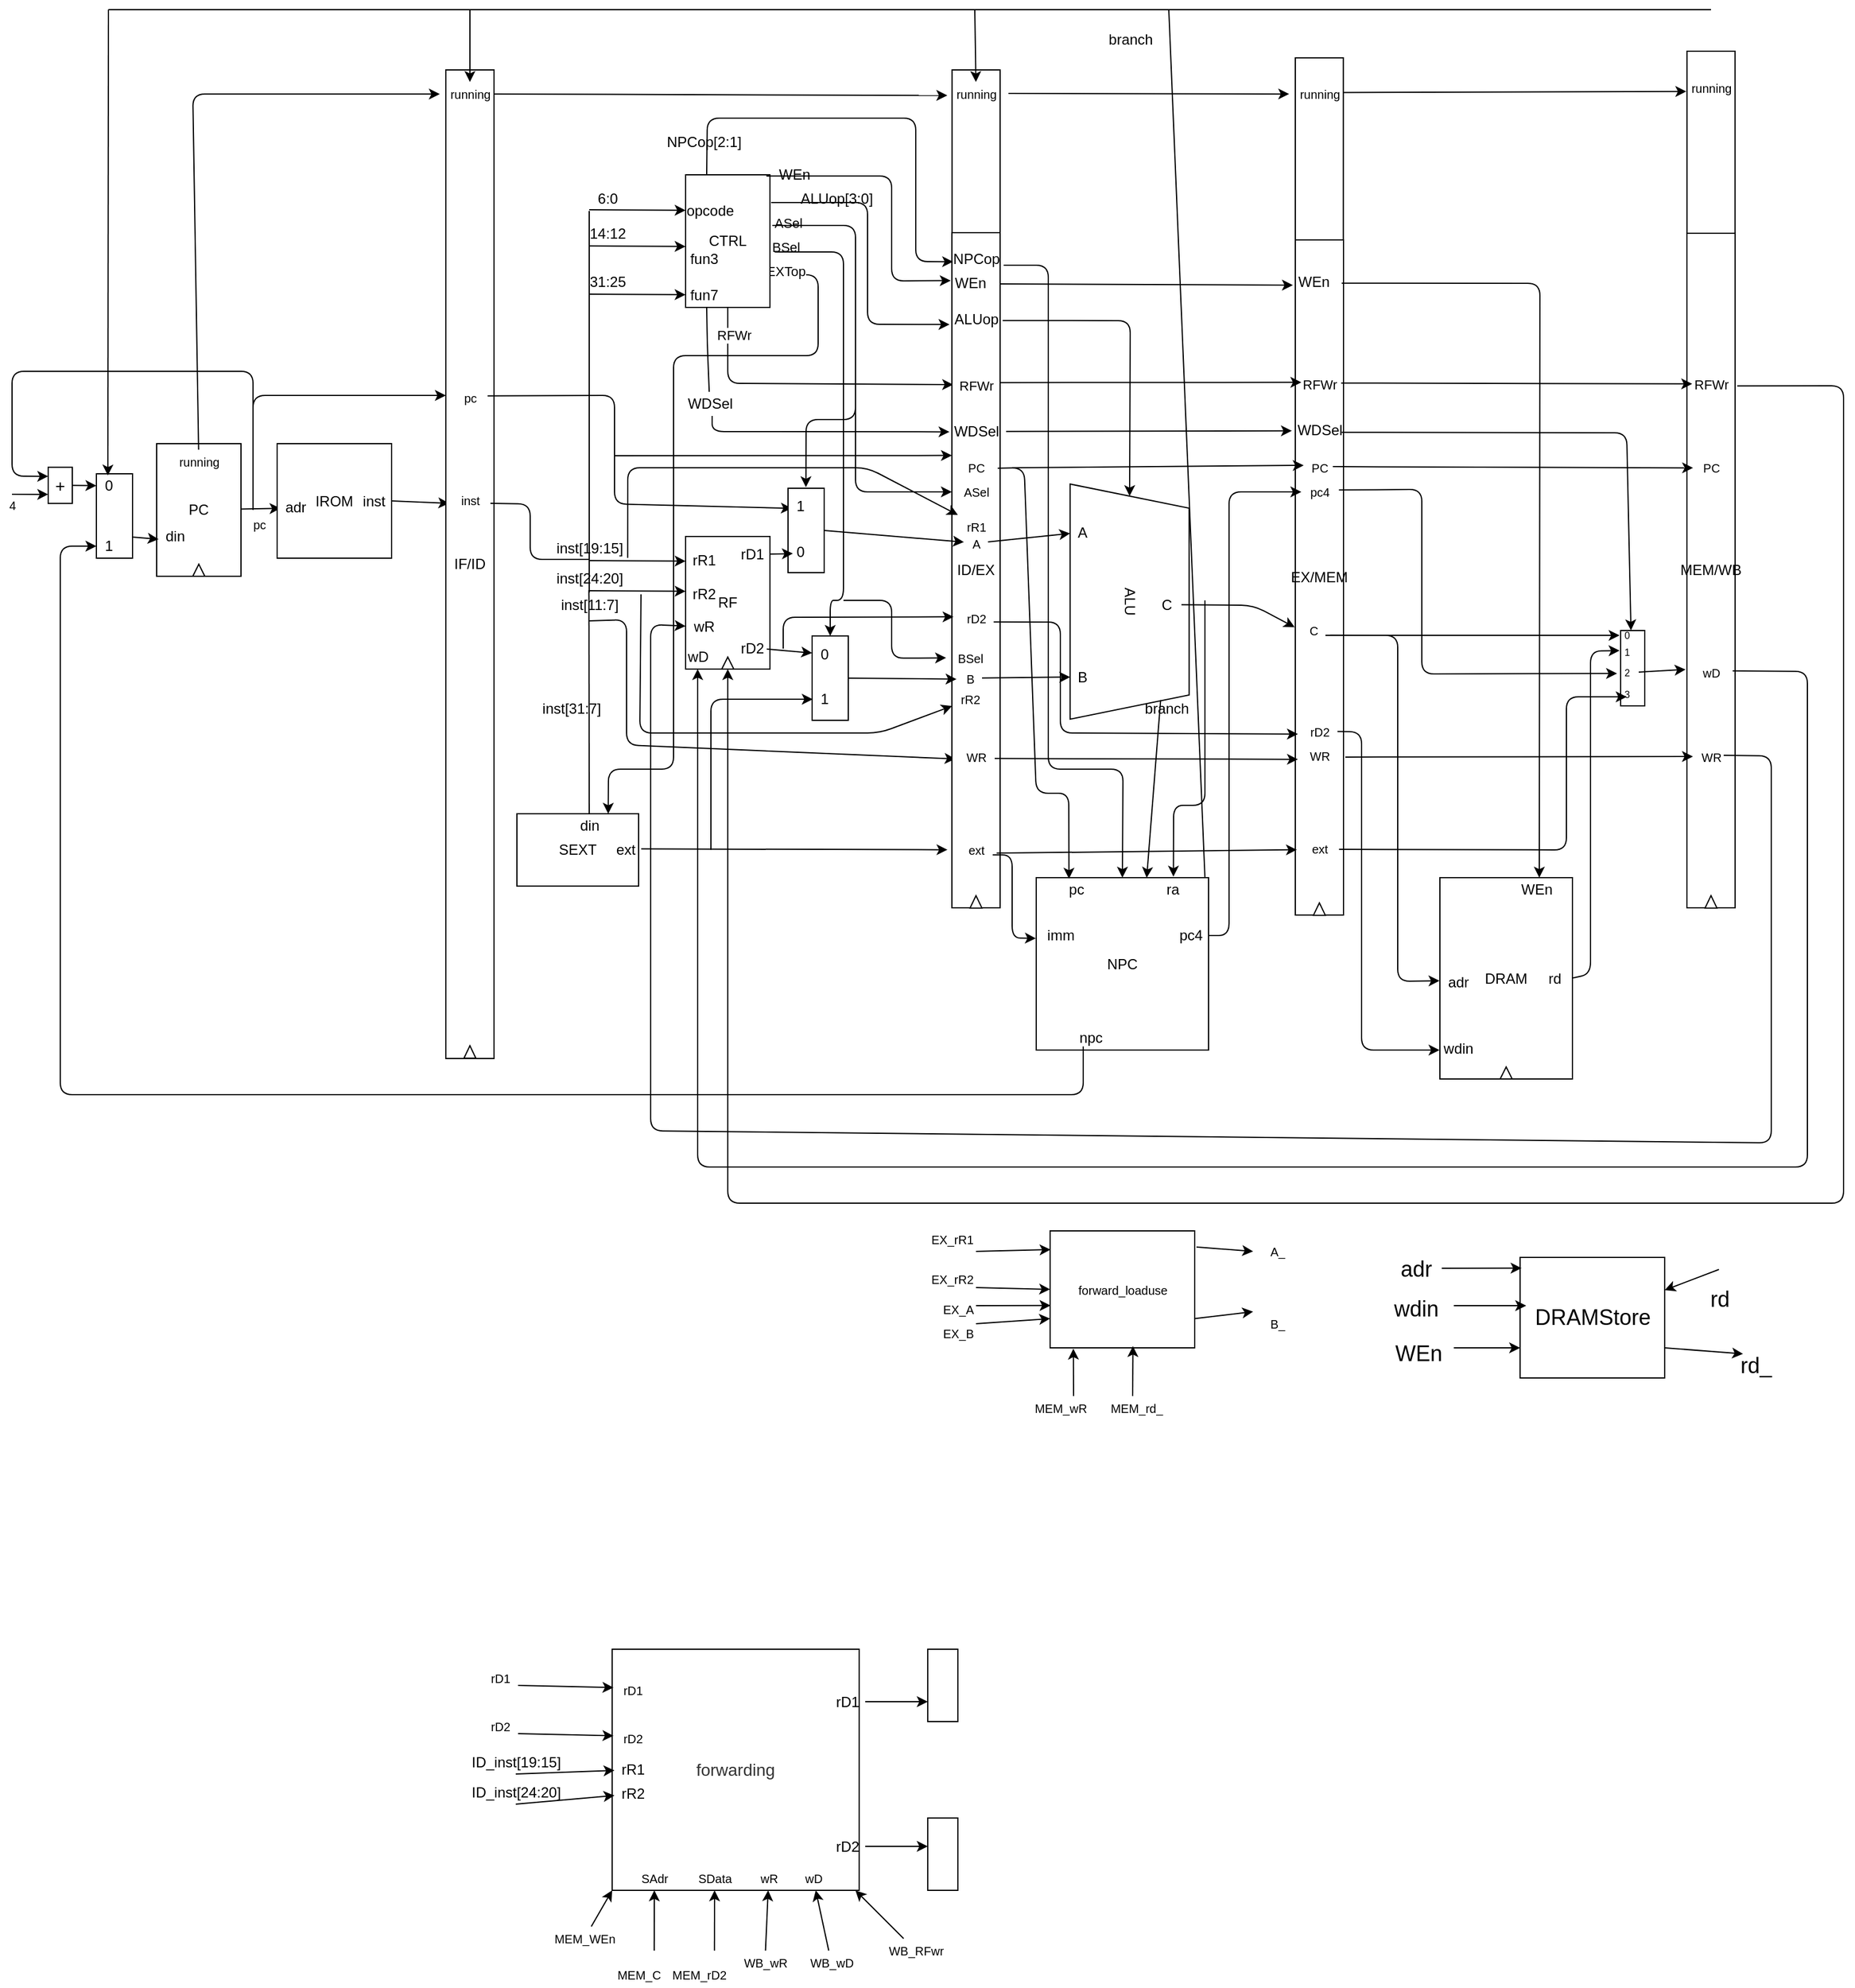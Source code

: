 <mxfile>
    <diagram id="tk4KqzBznNfq3hgKPvwF" name="第 1 页">
        <mxGraphModel dx="-214" dy="670" grid="1" gridSize="10" guides="1" tooltips="1" connect="1" arrows="1" fold="1" page="1" pageScale="1" pageWidth="827" pageHeight="1169" math="0" shadow="0">
            <root>
                <mxCell id="0"/>
                <mxCell id="1" parent="0"/>
                <mxCell id="244" value="" style="edgeStyle=none;html=1;entryX=0.094;entryY=0.558;entryDx=0;entryDy=0;entryPerimeter=0;" parent="1" source="237" target="243" edge="1">
                    <mxGeometry relative="1" as="geometry"/>
                </mxCell>
                <mxCell id="237" value="PC" style="rounded=0;whiteSpace=wrap;html=1;" parent="1" vertex="1">
                    <mxGeometry x="1080" y="450" width="70" height="110" as="geometry"/>
                </mxCell>
                <mxCell id="238" value="" style="triangle;whiteSpace=wrap;html=1;rotation=-90;" parent="1" vertex="1">
                    <mxGeometry x="1110" y="550" width="10" height="10" as="geometry"/>
                </mxCell>
                <mxCell id="239" value="din" style="text;html=1;align=center;verticalAlign=middle;resizable=0;points=[];autosize=1;strokeColor=none;fillColor=none;" parent="1" vertex="1">
                    <mxGeometry x="1080" y="517" width="30" height="20" as="geometry"/>
                </mxCell>
                <mxCell id="240" value="adr" style="edgeLabel;html=1;align=center;verticalAlign=middle;resizable=0;points=[];" parent="1" vertex="1" connectable="0">
                    <mxGeometry x="1189.9" y="499.599" as="geometry"/>
                </mxCell>
                <mxCell id="246" style="edgeStyle=none;html=1;exitX=1;exitY=0.5;exitDx=0;exitDy=0;entryX=-0.072;entryY=0.625;entryDx=0;entryDy=0;entryPerimeter=0;" parent="1" source="241" target="332" edge="1">
                    <mxGeometry relative="1" as="geometry"/>
                </mxCell>
                <mxCell id="241" value="IROM" style="whiteSpace=wrap;html=1;aspect=fixed;" parent="1" vertex="1">
                    <mxGeometry x="1180" y="450" width="95" height="95" as="geometry"/>
                </mxCell>
                <mxCell id="242" value="inst" style="text;html=1;align=center;verticalAlign=middle;resizable=0;points=[];autosize=1;strokeColor=none;fillColor=none;" parent="1" vertex="1">
                    <mxGeometry x="1245" y="487.5" width="30" height="20" as="geometry"/>
                </mxCell>
                <mxCell id="243" value="adr" style="text;html=1;align=center;verticalAlign=middle;resizable=0;points=[];autosize=1;strokeColor=none;fillColor=none;" parent="1" vertex="1">
                    <mxGeometry x="1180" y="492.5" width="30" height="20" as="geometry"/>
                </mxCell>
                <mxCell id="245" value="IF/ID" style="rounded=0;whiteSpace=wrap;html=1;" parent="1" vertex="1">
                    <mxGeometry x="1320" y="140" width="40" height="820" as="geometry"/>
                </mxCell>
                <mxCell id="269" value="" style="endArrow=none;html=1;startArrow=none;" parent="1" source="307" edge="1">
                    <mxGeometry width="50" height="50" relative="1" as="geometry">
                        <mxPoint x="1439" y="757" as="sourcePoint"/>
                        <mxPoint x="1439" y="257" as="targetPoint"/>
                    </mxGeometry>
                </mxCell>
                <mxCell id="270" value="SEXT" style="rounded=0;whiteSpace=wrap;html=1;" parent="1" vertex="1">
                    <mxGeometry x="1379" y="757" width="101" height="60" as="geometry"/>
                </mxCell>
                <mxCell id="271" value="din" style="text;html=1;align=center;verticalAlign=middle;resizable=0;points=[];autosize=1;strokeColor=none;fillColor=none;" parent="1" vertex="1">
                    <mxGeometry x="1424" y="757" width="30" height="20" as="geometry"/>
                </mxCell>
                <mxCell id="272" value="RF" style="rounded=0;whiteSpace=wrap;html=1;" parent="1" vertex="1">
                    <mxGeometry x="1519" y="527" width="70" height="110" as="geometry"/>
                </mxCell>
                <mxCell id="273" value="ext" style="text;html=1;align=center;verticalAlign=middle;resizable=0;points=[];autosize=1;strokeColor=none;fillColor=none;" parent="1" vertex="1">
                    <mxGeometry x="1454" y="777" width="30" height="20" as="geometry"/>
                </mxCell>
                <mxCell id="274" value="" style="endArrow=classic;html=1;entryX=0;entryY=0.186;entryDx=0;entryDy=0;entryPerimeter=0;" parent="1" target="272" edge="1">
                    <mxGeometry width="50" height="50" relative="1" as="geometry">
                        <mxPoint x="1439" y="547" as="sourcePoint"/>
                        <mxPoint x="1499" y="547" as="targetPoint"/>
                    </mxGeometry>
                </mxCell>
                <mxCell id="275" value="inst[19:15]" style="text;html=1;align=center;verticalAlign=middle;resizable=0;points=[];autosize=1;strokeColor=none;fillColor=none;" parent="1" vertex="1">
                    <mxGeometry x="1404" y="527" width="70" height="20" as="geometry"/>
                </mxCell>
                <mxCell id="276" value="rR1" style="text;html=1;align=center;verticalAlign=middle;resizable=0;points=[];autosize=1;strokeColor=none;fillColor=none;" parent="1" vertex="1">
                    <mxGeometry x="1519" y="537" width="30" height="20" as="geometry"/>
                </mxCell>
                <mxCell id="277" value="" style="endArrow=classic;html=1;entryX=0;entryY=0.186;entryDx=0;entryDy=0;entryPerimeter=0;" parent="1" edge="1">
                    <mxGeometry width="50" height="50" relative="1" as="geometry">
                        <mxPoint x="1439" y="572" as="sourcePoint"/>
                        <mxPoint x="1519" y="572.46" as="targetPoint"/>
                    </mxGeometry>
                </mxCell>
                <mxCell id="278" value="inst[24:20]" style="text;html=1;align=center;verticalAlign=middle;resizable=0;points=[];autosize=1;strokeColor=none;fillColor=none;" parent="1" vertex="1">
                    <mxGeometry x="1404" y="552" width="70" height="20" as="geometry"/>
                </mxCell>
                <mxCell id="279" value="rR2" style="text;html=1;align=center;verticalAlign=middle;resizable=0;points=[];autosize=1;strokeColor=none;fillColor=none;" parent="1" vertex="1">
                    <mxGeometry x="1519" y="564.5" width="30" height="20" as="geometry"/>
                </mxCell>
                <mxCell id="280" value="wR" style="text;html=1;align=center;verticalAlign=middle;resizable=0;points=[];autosize=1;strokeColor=none;fillColor=none;" parent="1" vertex="1">
                    <mxGeometry x="1519" y="592" width="30" height="20" as="geometry"/>
                </mxCell>
                <mxCell id="281" value="wD" style="text;html=1;align=center;verticalAlign=middle;resizable=0;points=[];autosize=1;strokeColor=none;fillColor=none;" parent="1" vertex="1">
                    <mxGeometry x="1514" y="617" width="30" height="20" as="geometry"/>
                </mxCell>
                <mxCell id="282" value="" style="endArrow=classic;html=1;entryX=-0.067;entryY=0.6;entryDx=0;entryDy=0;entryPerimeter=0;" parent="1" target="353" edge="1">
                    <mxGeometry width="50" height="50" relative="1" as="geometry">
                        <mxPoint x="1439" y="597" as="sourcePoint"/>
                        <mxPoint x="1690" y="700" as="targetPoint"/>
                        <Array as="points">
                            <mxPoint x="1470" y="596"/>
                            <mxPoint x="1470" y="700"/>
                        </Array>
                    </mxGeometry>
                </mxCell>
                <mxCell id="283" style="edgeStyle=none;html=1;exitX=0.54;exitY=1;exitDx=0;exitDy=0;startArrow=none;exitPerimeter=0;entryX=-0.05;entryY=0.295;entryDx=0;entryDy=0;entryPerimeter=0;" parent="1" source="303" target="311" edge="1">
                    <mxGeometry relative="1" as="geometry">
                        <Array as="points">
                            <mxPoint x="1541" y="440"/>
                        </Array>
                        <mxPoint x="1730" y="450" as="targetPoint"/>
                    </mxGeometry>
                </mxCell>
                <mxCell id="284" value="BSel" style="edgeLabel;html=1;align=center;verticalAlign=middle;resizable=0;points=[];" parent="1" vertex="1" connectable="0">
                    <mxGeometry x="1601.571" y="287" as="geometry"/>
                </mxCell>
                <mxCell id="285" style="edgeStyle=none;html=1;exitX=1;exitY=0.75;exitDx=0;exitDy=0;entryX=0.75;entryY=0;entryDx=0;entryDy=0;" parent="1" source="289" target="270" edge="1">
                    <mxGeometry relative="1" as="geometry">
                        <mxPoint x="1519" y="777" as="targetPoint"/>
                        <Array as="points">
                            <mxPoint x="1629" y="310"/>
                            <mxPoint x="1629" y="377"/>
                            <mxPoint x="1509" y="377"/>
                            <mxPoint x="1509" y="720"/>
                            <mxPoint x="1455" y="720"/>
                        </Array>
                    </mxGeometry>
                </mxCell>
                <mxCell id="286" value="EXTop" style="edgeLabel;html=1;align=center;verticalAlign=middle;resizable=0;points=[];" parent="285" vertex="1" connectable="0">
                    <mxGeometry x="-0.538" y="-2" relative="1" as="geometry">
                        <mxPoint x="18" y="-68" as="offset"/>
                    </mxGeometry>
                </mxCell>
                <mxCell id="287" style="edgeStyle=none;html=1;exitX=0.5;exitY=1;exitDx=0;exitDy=0;entryX=0.025;entryY=0.225;entryDx=0;entryDy=0;entryPerimeter=0;" parent="1" source="289" target="311" edge="1">
                    <mxGeometry relative="1" as="geometry">
                        <mxPoint x="1600" y="460" as="targetPoint"/>
                        <Array as="points">
                            <mxPoint x="1554" y="400"/>
                        </Array>
                    </mxGeometry>
                </mxCell>
                <mxCell id="288" value="RFWr" style="edgeLabel;html=1;align=center;verticalAlign=middle;resizable=0;points=[];" parent="287" vertex="1" connectable="0">
                    <mxGeometry x="-0.895" y="6" relative="1" as="geometry">
                        <mxPoint x="-1" y="10" as="offset"/>
                    </mxGeometry>
                </mxCell>
                <mxCell id="289" value="CTRL" style="rounded=0;whiteSpace=wrap;html=1;" parent="1" vertex="1">
                    <mxGeometry x="1519" y="227" width="70" height="110" as="geometry"/>
                </mxCell>
                <mxCell id="290" value="" style="endArrow=classic;html=1;entryX=0;entryY=0.186;entryDx=0;entryDy=0;entryPerimeter=0;" parent="1" edge="1">
                    <mxGeometry width="50" height="50" relative="1" as="geometry">
                        <mxPoint x="1439" y="256" as="sourcePoint"/>
                        <mxPoint x="1519" y="256.46" as="targetPoint"/>
                    </mxGeometry>
                </mxCell>
                <mxCell id="291" value="6:0" style="text;html=1;align=center;verticalAlign=middle;resizable=0;points=[];autosize=1;strokeColor=none;fillColor=none;" parent="1" vertex="1">
                    <mxGeometry x="1439" y="237" width="30" height="20" as="geometry"/>
                </mxCell>
                <mxCell id="292" value="" style="endArrow=classic;html=1;entryX=0;entryY=0.186;entryDx=0;entryDy=0;entryPerimeter=0;" parent="1" edge="1">
                    <mxGeometry width="50" height="50" relative="1" as="geometry">
                        <mxPoint x="1439" y="286" as="sourcePoint"/>
                        <mxPoint x="1519" y="286.46" as="targetPoint"/>
                    </mxGeometry>
                </mxCell>
                <mxCell id="293" value="" style="endArrow=classic;html=1;entryX=0;entryY=0.186;entryDx=0;entryDy=0;entryPerimeter=0;" parent="1" edge="1">
                    <mxGeometry width="50" height="50" relative="1" as="geometry">
                        <mxPoint x="1439" y="326" as="sourcePoint"/>
                        <mxPoint x="1519" y="326.46" as="targetPoint"/>
                    </mxGeometry>
                </mxCell>
                <mxCell id="294" value="opcode" style="text;html=1;align=center;verticalAlign=middle;resizable=0;points=[];autosize=1;strokeColor=none;fillColor=none;" parent="1" vertex="1">
                    <mxGeometry x="1514" y="247" width="50" height="20" as="geometry"/>
                </mxCell>
                <mxCell id="295" value="fun3" style="text;html=1;align=center;verticalAlign=middle;resizable=0;points=[];autosize=1;strokeColor=none;fillColor=none;" parent="1" vertex="1">
                    <mxGeometry x="1514" y="287" width="40" height="20" as="geometry"/>
                </mxCell>
                <mxCell id="296" value="fun7" style="text;html=1;align=center;verticalAlign=middle;resizable=0;points=[];autosize=1;strokeColor=none;fillColor=none;" parent="1" vertex="1">
                    <mxGeometry x="1514" y="317" width="40" height="20" as="geometry"/>
                </mxCell>
                <mxCell id="297" value="rD1" style="text;html=1;align=center;verticalAlign=middle;resizable=0;points=[];autosize=1;strokeColor=none;fillColor=none;" parent="1" vertex="1">
                    <mxGeometry x="1559" y="532" width="30" height="20" as="geometry"/>
                </mxCell>
                <mxCell id="298" value="rD2" style="text;html=1;align=center;verticalAlign=middle;resizable=0;points=[];autosize=1;strokeColor=none;fillColor=none;" parent="1" vertex="1">
                    <mxGeometry x="1559" y="609.5" width="30" height="20" as="geometry"/>
                </mxCell>
                <mxCell id="299" value="NPCop[2:1]" style="text;html=1;align=center;verticalAlign=middle;resizable=0;points=[];autosize=1;strokeColor=none;fillColor=none;" parent="1" vertex="1">
                    <mxGeometry x="1494" y="190" width="80" height="20" as="geometry"/>
                </mxCell>
                <mxCell id="300" value="" style="triangle;whiteSpace=wrap;html=1;rotation=-90;" parent="1" vertex="1">
                    <mxGeometry x="1549" y="627" width="10" height="10" as="geometry"/>
                </mxCell>
                <mxCell id="301" value="ALUop[3:0]" style="text;html=1;align=center;verticalAlign=middle;resizable=0;points=[];autosize=1;strokeColor=none;fillColor=none;" parent="1" vertex="1">
                    <mxGeometry x="1604" y="237" width="80" height="20" as="geometry"/>
                </mxCell>
                <mxCell id="303" value="WDSel" style="text;html=1;align=center;verticalAlign=middle;resizable=0;points=[];autosize=1;strokeColor=none;fillColor=none;" parent="1" vertex="1">
                    <mxGeometry x="1514" y="407" width="50" height="20" as="geometry"/>
                </mxCell>
                <mxCell id="304" value="" style="edgeStyle=none;html=1;exitX=0.25;exitY=1;exitDx=0;exitDy=0;endArrow=none;" parent="1" source="289" target="303" edge="1">
                    <mxGeometry relative="1" as="geometry">
                        <mxPoint x="1536.5" y="337.0" as="sourcePoint"/>
                        <mxPoint x="1489" y="604.5" as="targetPoint"/>
                        <Array as="points">
                            <mxPoint x="1537" y="367"/>
                        </Array>
                    </mxGeometry>
                </mxCell>
                <mxCell id="305" value="ASel" style="edgeLabel;html=1;align=center;verticalAlign=middle;resizable=0;points=[];" parent="1" vertex="1" connectable="0">
                    <mxGeometry x="1603.714" y="267.008" as="geometry"/>
                </mxCell>
                <mxCell id="306" value="WEn" style="text;html=1;align=center;verticalAlign=middle;resizable=0;points=[];autosize=1;strokeColor=none;fillColor=none;" parent="1" vertex="1">
                    <mxGeometry x="1589" y="217" width="40" height="20" as="geometry"/>
                </mxCell>
                <mxCell id="307" value="inst[11:7]" style="text;html=1;align=center;verticalAlign=middle;resizable=0;points=[];autosize=1;strokeColor=none;fillColor=none;" parent="1" vertex="1">
                    <mxGeometry x="1409" y="573.5" width="60" height="20" as="geometry"/>
                </mxCell>
                <mxCell id="308" value="" style="endArrow=none;html=1;entryX=0.496;entryY=-0.098;entryDx=0;entryDy=0;entryPerimeter=0;" parent="1" target="307" edge="1">
                    <mxGeometry width="50" height="50" relative="1" as="geometry">
                        <mxPoint x="1439" y="757" as="sourcePoint"/>
                        <mxPoint x="1439" y="257" as="targetPoint"/>
                    </mxGeometry>
                </mxCell>
                <mxCell id="311" value="ID/EX" style="rounded=0;whiteSpace=wrap;html=1;" parent="1" vertex="1">
                    <mxGeometry x="1740" y="275" width="40" height="560" as="geometry"/>
                </mxCell>
                <mxCell id="312" value="ALU" style="shape=trapezoid;perimeter=trapezoidPerimeter;whiteSpace=wrap;html=1;fixedSize=1;rotation=90;" parent="1" vertex="1">
                    <mxGeometry x="1790" y="531.63" width="195" height="98.75" as="geometry"/>
                </mxCell>
                <mxCell id="313" value="A" style="text;html=1;align=center;verticalAlign=middle;resizable=0;points=[];autosize=1;strokeColor=none;fillColor=none;" parent="1" vertex="1">
                    <mxGeometry x="1838.12" y="513.5" width="20" height="20" as="geometry"/>
                </mxCell>
                <mxCell id="314" value="B" style="text;html=1;align=center;verticalAlign=middle;resizable=0;points=[];autosize=1;strokeColor=none;fillColor=none;" parent="1" vertex="1">
                    <mxGeometry x="1838.12" y="633.5" width="20" height="20" as="geometry"/>
                </mxCell>
                <mxCell id="315" value="C" style="text;html=1;align=center;verticalAlign=middle;resizable=0;points=[];autosize=1;strokeColor=none;fillColor=none;" parent="1" vertex="1">
                    <mxGeometry x="1908.12" y="573.5" width="20" height="20" as="geometry"/>
                </mxCell>
                <mxCell id="317" value="branch" style="text;html=1;align=center;verticalAlign=middle;resizable=0;points=[];autosize=1;strokeColor=none;fillColor=none;" parent="1" vertex="1">
                    <mxGeometry x="1862.5" y="104.5" width="50" height="20" as="geometry"/>
                </mxCell>
                <mxCell id="318" value="EX/MEM" style="rounded=0;whiteSpace=wrap;html=1;" parent="1" vertex="1">
                    <mxGeometry x="2025" y="281" width="40" height="560" as="geometry"/>
                </mxCell>
                <mxCell id="319" value="DRAM" style="rounded=0;whiteSpace=wrap;html=1;" parent="1" vertex="1">
                    <mxGeometry x="2145" y="810" width="110" height="167" as="geometry"/>
                </mxCell>
                <mxCell id="320" value="adr" style="text;html=1;align=center;verticalAlign=middle;resizable=0;points=[];autosize=1;strokeColor=none;fillColor=none;" parent="1" vertex="1">
                    <mxGeometry x="2145" y="887" width="30" height="20" as="geometry"/>
                </mxCell>
                <mxCell id="321" value="wdin" style="text;html=1;align=center;verticalAlign=middle;resizable=0;points=[];autosize=1;strokeColor=none;fillColor=none;" parent="1" vertex="1">
                    <mxGeometry x="2140" y="942" width="40" height="20" as="geometry"/>
                </mxCell>
                <mxCell id="322" value="WEn" style="text;html=1;align=center;verticalAlign=middle;resizable=0;points=[];autosize=1;strokeColor=none;fillColor=none;" parent="1" vertex="1">
                    <mxGeometry x="2205" y="810" width="40" height="20" as="geometry"/>
                </mxCell>
                <mxCell id="323" value="rd" style="text;html=1;align=center;verticalAlign=middle;resizable=0;points=[];autosize=1;strokeColor=none;fillColor=none;" parent="1" vertex="1">
                    <mxGeometry x="2225" y="883.5" width="30" height="20" as="geometry"/>
                </mxCell>
                <mxCell id="324" value="" style="triangle;whiteSpace=wrap;html=1;rotation=-90;" parent="1" vertex="1">
                    <mxGeometry x="2195" y="967" width="10" height="10" as="geometry"/>
                </mxCell>
                <mxCell id="325" value="MEM/WB" style="rounded=0;whiteSpace=wrap;html=1;" parent="1" vertex="1">
                    <mxGeometry x="2350" y="275" width="40" height="560" as="geometry"/>
                </mxCell>
                <mxCell id="326" value="" style="endArrow=classic;html=1;exitX=1.057;exitY=0.582;exitDx=0;exitDy=0;exitPerimeter=0;entryX=0.5;entryY=0;entryDx=0;entryDy=0;" parent="1" source="289" target="350" edge="1">
                    <mxGeometry width="50" height="50" relative="1" as="geometry">
                        <mxPoint x="1670" y="210" as="sourcePoint"/>
                        <mxPoint x="1720" y="160" as="targetPoint"/>
                        <Array as="points">
                            <mxPoint x="1650" y="291"/>
                            <mxPoint x="1650" y="580"/>
                            <mxPoint x="1639" y="580"/>
                        </Array>
                    </mxGeometry>
                </mxCell>
                <mxCell id="327" value="" style="endArrow=classic;html=1;exitX=1.029;exitY=0.382;exitDx=0;exitDy=0;exitPerimeter=0;entryX=0.742;entryY=-0.292;entryDx=0;entryDy=0;entryPerimeter=0;" parent="1" source="289" target="346" edge="1">
                    <mxGeometry width="50" height="50" relative="1" as="geometry">
                        <mxPoint x="1650" y="210" as="sourcePoint"/>
                        <mxPoint x="1650" y="430" as="targetPoint"/>
                        <Array as="points">
                            <mxPoint x="1660" y="269"/>
                            <mxPoint x="1660" y="430"/>
                            <mxPoint x="1619" y="430"/>
                        </Array>
                    </mxGeometry>
                </mxCell>
                <mxCell id="328" value="" style="endArrow=classic;html=1;entryX=-0.05;entryY=0.136;entryDx=0;entryDy=0;entryPerimeter=0;" parent="1" target="311" edge="1">
                    <mxGeometry width="50" height="50" relative="1" as="geometry">
                        <mxPoint x="1590" y="250" as="sourcePoint"/>
                        <mxPoint x="1720" y="354" as="targetPoint"/>
                        <Array as="points">
                            <mxPoint x="1670" y="250"/>
                            <mxPoint x="1670" y="351"/>
                        </Array>
                    </mxGeometry>
                </mxCell>
                <mxCell id="329" value="" style="endArrow=classic;html=1;exitX=-0.075;exitY=0.55;exitDx=0;exitDy=0;exitPerimeter=0;entryX=-0.025;entryY=0.071;entryDx=0;entryDy=0;entryPerimeter=0;" parent="1" source="306" target="311" edge="1">
                    <mxGeometry width="50" height="50" relative="1" as="geometry">
                        <mxPoint x="1690" y="220" as="sourcePoint"/>
                        <mxPoint x="1740" y="170" as="targetPoint"/>
                        <Array as="points">
                            <mxPoint x="1690" y="228"/>
                            <mxPoint x="1690" y="315"/>
                        </Array>
                    </mxGeometry>
                </mxCell>
                <mxCell id="330" value="" style="endArrow=classic;html=1;exitX=0.25;exitY=0;exitDx=0;exitDy=0;entryX=0.025;entryY=0.043;entryDx=0;entryDy=0;entryPerimeter=0;" parent="1" source="289" target="311" edge="1">
                    <mxGeometry width="50" height="50" relative="1" as="geometry">
                        <mxPoint x="1640" y="180" as="sourcePoint"/>
                        <mxPoint x="1690" y="130" as="targetPoint"/>
                        <Array as="points">
                            <mxPoint x="1537" y="180"/>
                            <mxPoint x="1710" y="180"/>
                            <mxPoint x="1710" y="299"/>
                        </Array>
                    </mxGeometry>
                </mxCell>
                <mxCell id="331" value="" style="endArrow=none;html=1;exitX=1.067;exitY=0.625;exitDx=0;exitDy=0;exitPerimeter=0;entryX=0.5;entryY=0.95;entryDx=0;entryDy=0;entryPerimeter=0;" parent="1" source="332" target="275" edge="1">
                    <mxGeometry width="50" height="50" relative="1" as="geometry">
                        <mxPoint x="1380" y="470" as="sourcePoint"/>
                        <mxPoint x="1430" y="420" as="targetPoint"/>
                        <Array as="points">
                            <mxPoint x="1390" y="500"/>
                            <mxPoint x="1390" y="546"/>
                        </Array>
                    </mxGeometry>
                </mxCell>
                <mxCell id="332" value="&lt;font style=&quot;font-size: 10px&quot;&gt;inst&lt;/font&gt;" style="text;html=1;align=center;verticalAlign=middle;resizable=0;points=[];autosize=1;strokeColor=none;fillColor=none;" parent="1" vertex="1">
                    <mxGeometry x="1325" y="487" width="30" height="20" as="geometry"/>
                </mxCell>
                <mxCell id="334" value="" style="endArrow=classic;html=1;fontSize=10;entryX=0;entryY=0.25;entryDx=0;entryDy=0;" parent="1" edge="1">
                    <mxGeometry width="50" height="50" relative="1" as="geometry">
                        <mxPoint x="1160" y="505" as="sourcePoint"/>
                        <mxPoint x="1320" y="410" as="targetPoint"/>
                        <Array as="points">
                            <mxPoint x="1160" y="410"/>
                        </Array>
                    </mxGeometry>
                </mxCell>
                <mxCell id="335" value="pc" style="text;html=1;align=center;verticalAlign=middle;resizable=0;points=[];autosize=1;strokeColor=none;fillColor=none;fontSize=10;" parent="1" vertex="1">
                    <mxGeometry x="1325" y="401.5" width="30" height="20" as="geometry"/>
                </mxCell>
                <mxCell id="336" value="inst[31:7]" style="text;html=1;align=center;verticalAlign=middle;resizable=0;points=[];autosize=1;strokeColor=none;fillColor=none;" parent="1" vertex="1">
                    <mxGeometry x="1394" y="660" width="60" height="20" as="geometry"/>
                </mxCell>
                <mxCell id="339" value="" style="endArrow=classic;html=1;fontSize=10;exitX=0.939;exitY=0.458;exitDx=0;exitDy=0;exitPerimeter=0;entryX=-0.092;entryY=0.914;entryDx=0;entryDy=0;entryPerimeter=0;" parent="1" source="273" target="311" edge="1">
                    <mxGeometry width="50" height="50" relative="1" as="geometry">
                        <mxPoint x="1610" y="820" as="sourcePoint"/>
                        <mxPoint x="1660" y="770" as="targetPoint"/>
                    </mxGeometry>
                </mxCell>
                <mxCell id="340" value="" style="endArrow=classic;html=1;fontSize=10;exitX=0.989;exitY=0.442;exitDx=0;exitDy=0;exitPerimeter=0;entryX=0.158;entryY=0.583;entryDx=0;entryDy=0;entryPerimeter=0;" parent="1" source="335" target="346" edge="1">
                    <mxGeometry width="50" height="50" relative="1" as="geometry">
                        <mxPoint x="1420" y="470" as="sourcePoint"/>
                        <mxPoint x="1640" y="490" as="targetPoint"/>
                        <Array as="points">
                            <mxPoint x="1460" y="410"/>
                            <mxPoint x="1460" y="500"/>
                        </Array>
                    </mxGeometry>
                </mxCell>
                <mxCell id="348" style="edgeStyle=none;html=1;exitX=1;exitY=0.5;exitDx=0;exitDy=0;fontSize=10;" parent="1" source="344" target="349" edge="1">
                    <mxGeometry relative="1" as="geometry"/>
                </mxCell>
                <mxCell id="344" value="" style="rounded=0;whiteSpace=wrap;html=1;" parent="1" vertex="1">
                    <mxGeometry x="1604" y="487" width="30" height="70" as="geometry"/>
                </mxCell>
                <mxCell id="345" value="&lt;font style=&quot;font-size: 12px&quot;&gt;0&lt;/font&gt;" style="text;html=1;align=center;verticalAlign=middle;resizable=0;points=[];autosize=1;strokeColor=none;fillColor=none;fontSize=8;" parent="1" vertex="1">
                    <mxGeometry x="1604" y="530.13" width="20" height="20" as="geometry"/>
                </mxCell>
                <mxCell id="346" value="1" style="text;html=1;align=center;verticalAlign=middle;resizable=0;points=[];autosize=1;strokeColor=none;fillColor=none;fontSize=12;" parent="1" vertex="1">
                    <mxGeometry x="1604" y="492" width="20" height="20" as="geometry"/>
                </mxCell>
                <mxCell id="347" value="" style="endArrow=classic;html=1;fontSize=10;entryX=0.2;entryY=0.552;entryDx=0;entryDy=0;entryPerimeter=0;" parent="1" source="297" target="345" edge="1">
                    <mxGeometry width="50" height="50" relative="1" as="geometry">
                        <mxPoint x="1640" y="610" as="sourcePoint"/>
                        <mxPoint x="1690" y="560" as="targetPoint"/>
                    </mxGeometry>
                </mxCell>
                <mxCell id="361" value="" style="edgeStyle=none;html=1;fontSize=10;" parent="1" source="349" target="313" edge="1">
                    <mxGeometry relative="1" as="geometry"/>
                </mxCell>
                <mxCell id="349" value="A" style="text;html=1;align=center;verticalAlign=middle;resizable=0;points=[];autosize=1;strokeColor=none;fillColor=none;fontSize=10;" parent="1" vertex="1">
                    <mxGeometry x="1749.94" y="522.5" width="20" height="20" as="geometry"/>
                </mxCell>
                <mxCell id="357" style="edgeStyle=none;html=1;exitX=1;exitY=0.5;exitDx=0;exitDy=0;entryX=-0.058;entryY=0.542;entryDx=0;entryDy=0;entryPerimeter=0;fontSize=10;" parent="1" source="350" target="356" edge="1">
                    <mxGeometry relative="1" as="geometry"/>
                </mxCell>
                <mxCell id="350" value="" style="rounded=0;whiteSpace=wrap;html=1;" parent="1" vertex="1">
                    <mxGeometry x="1624" y="609.5" width="30" height="70" as="geometry"/>
                </mxCell>
                <mxCell id="351" value="0" style="text;html=1;align=center;verticalAlign=middle;resizable=0;points=[];autosize=1;strokeColor=none;fillColor=none;fontSize=12;" parent="1" vertex="1">
                    <mxGeometry x="1624" y="614.5" width="20" height="20" as="geometry"/>
                </mxCell>
                <mxCell id="352" value="1" style="text;html=1;align=center;verticalAlign=middle;resizable=0;points=[];autosize=1;strokeColor=none;fillColor=none;fontSize=12;" parent="1" vertex="1">
                    <mxGeometry x="1624" y="652" width="20" height="20" as="geometry"/>
                </mxCell>
                <mxCell id="353" value="WR" style="text;html=1;align=center;verticalAlign=middle;resizable=0;points=[];autosize=1;strokeColor=none;fillColor=none;fontSize=10;" parent="1" vertex="1">
                    <mxGeometry x="1745" y="699.5" width="30" height="20" as="geometry"/>
                </mxCell>
                <mxCell id="354" value="" style="endArrow=classic;html=1;fontSize=10;exitX=0.911;exitY=0.542;exitDx=0;exitDy=0;exitPerimeter=0;" parent="1" source="298" target="351" edge="1">
                    <mxGeometry width="50" height="50" relative="1" as="geometry">
                        <mxPoint x="1660" y="650" as="sourcePoint"/>
                        <mxPoint x="1710" y="600" as="targetPoint"/>
                    </mxGeometry>
                </mxCell>
                <mxCell id="355" value="" style="endArrow=classic;html=1;fontSize=10;entryX=0.025;entryY=0.5;entryDx=0;entryDy=0;entryPerimeter=0;" parent="1" target="352" edge="1">
                    <mxGeometry width="50" height="50" relative="1" as="geometry">
                        <mxPoint x="1540" y="787" as="sourcePoint"/>
                        <mxPoint x="1590" y="717" as="targetPoint"/>
                        <Array as="points">
                            <mxPoint x="1540" y="662"/>
                        </Array>
                    </mxGeometry>
                </mxCell>
                <mxCell id="362" value="" style="edgeStyle=none;html=1;fontSize=10;" parent="1" source="356" target="314" edge="1">
                    <mxGeometry relative="1" as="geometry"/>
                </mxCell>
                <mxCell id="356" value="B" style="text;html=1;align=center;verticalAlign=middle;resizable=0;points=[];autosize=1;strokeColor=none;fillColor=none;fontSize=10;" parent="1" vertex="1">
                    <mxGeometry x="1745" y="634.5" width="20" height="20" as="geometry"/>
                </mxCell>
                <mxCell id="358" value="ext" style="text;html=1;align=center;verticalAlign=middle;resizable=0;points=[];autosize=1;strokeColor=none;fillColor=none;fontSize=10;" parent="1" vertex="1">
                    <mxGeometry x="1745" y="777" width="30" height="20" as="geometry"/>
                </mxCell>
                <mxCell id="359" value="" style="endArrow=classic;html=1;fontSize=10;entryX=-0.122;entryY=0.433;entryDx=0;entryDy=0;entryPerimeter=0;" parent="1" target="360" edge="1">
                    <mxGeometry width="50" height="50" relative="1" as="geometry">
                        <mxPoint x="1600" y="620" as="sourcePoint"/>
                        <mxPoint x="1720" y="550" as="targetPoint"/>
                        <Array as="points">
                            <mxPoint x="1600" y="594"/>
                        </Array>
                    </mxGeometry>
                </mxCell>
                <mxCell id="360" value="rD2" style="text;html=1;align=center;verticalAlign=middle;resizable=0;points=[];autosize=1;strokeColor=none;fillColor=none;fontSize=10;" parent="1" vertex="1">
                    <mxGeometry x="1745" y="585" width="30" height="20" as="geometry"/>
                </mxCell>
                <mxCell id="363" value="NPC" style="whiteSpace=wrap;html=1;aspect=fixed;" parent="1" vertex="1">
                    <mxGeometry x="1810" y="810" width="143" height="143" as="geometry"/>
                </mxCell>
                <mxCell id="364" value="pc" style="text;html=1;align=center;verticalAlign=middle;resizable=0;points=[];autosize=1;strokeColor=none;fillColor=none;" parent="1" vertex="1">
                    <mxGeometry x="1828.12" y="810" width="30" height="20" as="geometry"/>
                </mxCell>
                <mxCell id="365" value="imm" style="text;html=1;align=center;verticalAlign=middle;resizable=0;points=[];autosize=1;strokeColor=none;fillColor=none;" parent="1" vertex="1">
                    <mxGeometry x="1810" y="848" width="40" height="20" as="geometry"/>
                </mxCell>
                <mxCell id="366" value="ra" style="text;html=1;align=center;verticalAlign=middle;resizable=0;points=[];autosize=1;strokeColor=none;fillColor=none;" parent="1" vertex="1">
                    <mxGeometry x="1908.12" y="810" width="30" height="20" as="geometry"/>
                </mxCell>
                <mxCell id="367" value="npc" style="text;html=1;align=center;verticalAlign=middle;resizable=0;points=[];autosize=1;strokeColor=none;fillColor=none;" parent="1" vertex="1">
                    <mxGeometry x="1840" y="933" width="30" height="20" as="geometry"/>
                </mxCell>
                <mxCell id="368" value="pc4" style="text;html=1;align=center;verticalAlign=middle;resizable=0;points=[];autosize=1;strokeColor=none;fillColor=none;" parent="1" vertex="1">
                    <mxGeometry x="1923" y="848" width="30" height="20" as="geometry"/>
                </mxCell>
                <mxCell id="369" value="" style="endArrow=classic;html=1;fontSize=10;entryX=0;entryY=0.33;entryDx=0;entryDy=0;entryPerimeter=0;" parent="1" target="311" edge="1">
                    <mxGeometry width="50" height="50" relative="1" as="geometry">
                        <mxPoint x="1460" y="460" as="sourcePoint"/>
                        <mxPoint x="1530" y="450" as="targetPoint"/>
                    </mxGeometry>
                </mxCell>
                <mxCell id="370" value="PC" style="text;html=1;align=center;verticalAlign=middle;resizable=0;points=[];autosize=1;strokeColor=none;fillColor=none;fontSize=10;" parent="1" vertex="1">
                    <mxGeometry x="1745" y="460" width="30" height="20" as="geometry"/>
                </mxCell>
                <mxCell id="371" value="WDSel" style="text;html=1;align=center;verticalAlign=middle;resizable=0;points=[];autosize=1;strokeColor=none;fillColor=none;" parent="1" vertex="1">
                    <mxGeometry x="1735" y="430" width="50" height="20" as="geometry"/>
                </mxCell>
                <mxCell id="374" value="RFWr" style="edgeLabel;html=1;align=center;verticalAlign=middle;resizable=0;points=[];" parent="1" vertex="1" connectable="0">
                    <mxGeometry x="1760" y="401.503" as="geometry"/>
                </mxCell>
                <mxCell id="375" value="ALUop" style="text;html=1;align=center;verticalAlign=middle;resizable=0;points=[];autosize=1;strokeColor=none;fillColor=none;" parent="1" vertex="1">
                    <mxGeometry x="1735" y="337" width="50" height="20" as="geometry"/>
                </mxCell>
                <mxCell id="376" value="WEn" style="text;html=1;align=center;verticalAlign=middle;resizable=0;points=[];autosize=1;strokeColor=none;fillColor=none;" parent="1" vertex="1">
                    <mxGeometry x="1735" y="307" width="40" height="20" as="geometry"/>
                </mxCell>
                <mxCell id="377" value="NPCop" style="text;html=1;align=center;verticalAlign=middle;resizable=0;points=[];autosize=1;strokeColor=none;fillColor=none;" parent="1" vertex="1">
                    <mxGeometry x="1735" y="287" width="50" height="20" as="geometry"/>
                </mxCell>
                <mxCell id="378" value="" style="endArrow=classic;html=1;fontSize=10;exitX=1.1;exitY=0.517;exitDx=0;exitDy=0;exitPerimeter=0;entryX=0.302;entryY=0.042;entryDx=0;entryDy=0;entryPerimeter=0;" parent="1" source="370" target="364" edge="1">
                    <mxGeometry width="50" height="50" relative="1" as="geometry">
                        <mxPoint x="1830" y="750" as="sourcePoint"/>
                        <mxPoint x="1880" y="700" as="targetPoint"/>
                        <Array as="points">
                            <mxPoint x="1800" y="470"/>
                            <mxPoint x="1810" y="740"/>
                            <mxPoint x="1837" y="740"/>
                        </Array>
                    </mxGeometry>
                </mxCell>
                <mxCell id="379" value="" style="endArrow=classic;html=1;fontSize=10;exitX=1.119;exitY=0.508;exitDx=0;exitDy=0;exitPerimeter=0;entryX=-0.275;entryY=0.387;entryDx=0;entryDy=0;entryPerimeter=0;" parent="1" source="315" target="380" edge="1">
                    <mxGeometry width="50" height="50" relative="1" as="geometry">
                        <mxPoint x="1910" y="680" as="sourcePoint"/>
                        <mxPoint x="1960" y="680" as="targetPoint"/>
                        <Array as="points">
                            <mxPoint x="1990" y="584"/>
                        </Array>
                    </mxGeometry>
                </mxCell>
                <mxCell id="381" value="" style="endArrow=classic;html=1;fontSize=10;entryX=0.524;entryY=-0.042;entryDx=0;entryDy=0;entryPerimeter=0;" parent="1" target="366" edge="1">
                    <mxGeometry width="50" height="50" relative="1" as="geometry">
                        <mxPoint x="1950" y="580" as="sourcePoint"/>
                        <mxPoint x="1880" y="740" as="targetPoint"/>
                        <Array as="points">
                            <mxPoint x="1950" y="750"/>
                            <mxPoint x="1924" y="750"/>
                        </Array>
                    </mxGeometry>
                </mxCell>
                <mxCell id="383" value="" style="endArrow=classic;html=1;fontSize=10;exitX=0.96;exitY=0.75;exitDx=0;exitDy=0;exitPerimeter=0;entryX=0.5;entryY=0;entryDx=0;entryDy=0;" parent="1" source="377" target="363" edge="1">
                    <mxGeometry width="50" height="50" relative="1" as="geometry">
                        <mxPoint x="1810" y="350" as="sourcePoint"/>
                        <mxPoint x="1810" y="400" as="targetPoint"/>
                        <Array as="points">
                            <mxPoint x="1820" y="302"/>
                            <mxPoint x="1820" y="720"/>
                            <mxPoint x="1882" y="720"/>
                        </Array>
                    </mxGeometry>
                </mxCell>
                <mxCell id="384" value="" style="endArrow=classic;html=1;fontSize=10;exitX=0.989;exitY=0.642;exitDx=0;exitDy=0;exitPerimeter=0;entryX=0.054;entryY=0.732;entryDx=0;entryDy=0;entryPerimeter=0;" parent="1" source="360" target="318" edge="1">
                    <mxGeometry width="50" height="50" relative="1" as="geometry">
                        <mxPoint x="1840" y="440" as="sourcePoint"/>
                        <mxPoint x="1890" y="440" as="targetPoint"/>
                        <Array as="points">
                            <mxPoint x="1830" y="598"/>
                            <mxPoint x="1830" y="690"/>
                        </Array>
                    </mxGeometry>
                </mxCell>
                <mxCell id="385" value="rD2" style="text;html=1;align=center;verticalAlign=middle;resizable=0;points=[];autosize=1;strokeColor=none;fillColor=none;fontSize=10;" parent="1" vertex="1">
                    <mxGeometry x="2030" y="678.5" width="30" height="20" as="geometry"/>
                </mxCell>
                <mxCell id="386" value="" style="endArrow=classic;html=1;fontSize=10;entryX=0.117;entryY=0.55;entryDx=0;entryDy=0;entryPerimeter=0;" parent="1" source="385" target="321" edge="1">
                    <mxGeometry width="50" height="50" relative="1" as="geometry">
                        <mxPoint x="2070" y="699" as="sourcePoint"/>
                        <mxPoint x="2120" y="699" as="targetPoint"/>
                        <Array as="points">
                            <mxPoint x="2080" y="689"/>
                            <mxPoint x="2080" y="953"/>
                        </Array>
                    </mxGeometry>
                </mxCell>
                <mxCell id="387" value="" style="endArrow=classic;html=1;fontSize=10;exitX=1.192;exitY=0.717;exitDx=0;exitDy=0;exitPerimeter=0;entryX=-0.011;entryY=0.425;entryDx=0;entryDy=0;entryPerimeter=0;" parent="1" source="380" target="320" edge="1">
                    <mxGeometry width="50" height="50" relative="1" as="geometry">
                        <mxPoint x="2100" y="619" as="sourcePoint"/>
                        <mxPoint x="2150" y="619" as="targetPoint"/>
                        <Array as="points">
                            <mxPoint x="2110" y="609"/>
                            <mxPoint x="2110" y="896"/>
                        </Array>
                    </mxGeometry>
                </mxCell>
                <mxCell id="391" value="" style="endArrow=classic;html=1;fontSize=10;entryX=0.043;entryY=0.517;entryDx=0;entryDy=0;entryPerimeter=0;" parent="1" source="371" target="392" edge="1">
                    <mxGeometry width="50" height="50" relative="1" as="geometry">
                        <mxPoint x="1790" y="441.9" as="sourcePoint"/>
                        <mxPoint x="1980" y="442" as="targetPoint"/>
                    </mxGeometry>
                </mxCell>
                <mxCell id="392" value="WDSel" style="text;html=1;align=center;verticalAlign=middle;resizable=0;points=[];autosize=1;strokeColor=none;fillColor=none;" parent="1" vertex="1">
                    <mxGeometry x="2020" y="429" width="50" height="20" as="geometry"/>
                </mxCell>
                <mxCell id="395" value="" style="endArrow=classic;html=1;fontSize=10;exitX=0.992;exitY=0.222;exitDx=0;exitDy=0;exitPerimeter=0;entryX=0.125;entryY=0.211;entryDx=0;entryDy=0;entryPerimeter=0;" parent="1" source="311" target="318" edge="1">
                    <mxGeometry width="50" height="50" relative="1" as="geometry">
                        <mxPoint x="1850" y="400" as="sourcePoint"/>
                        <mxPoint x="1900" y="400" as="targetPoint"/>
                    </mxGeometry>
                </mxCell>
                <mxCell id="396" value="RFWr" style="edgeLabel;html=1;align=center;verticalAlign=middle;resizable=0;points=[];" parent="1" vertex="1" connectable="0">
                    <mxGeometry x="2045" y="400.503" as="geometry"/>
                </mxCell>
                <mxCell id="397" value="" style="endArrow=classic;html=1;fontSize=10;exitX=0.943;exitY=0.542;exitDx=0;exitDy=0;exitPerimeter=0;entryX=0;entryY=0.5;entryDx=0;entryDy=0;" parent="1" source="375" target="312" edge="1">
                    <mxGeometry width="50" height="50" relative="1" as="geometry">
                        <mxPoint x="1830" y="350" as="sourcePoint"/>
                        <mxPoint x="1880" y="350" as="targetPoint"/>
                        <Array as="points">
                            <mxPoint x="1888" y="348"/>
                        </Array>
                    </mxGeometry>
                </mxCell>
                <mxCell id="399" value="WEn" style="text;html=1;align=center;verticalAlign=middle;resizable=0;points=[];autosize=1;strokeColor=none;fillColor=none;" parent="1" vertex="1">
                    <mxGeometry x="2020" y="306" width="40" height="20" as="geometry"/>
                </mxCell>
                <mxCell id="400" value="" style="endArrow=classic;html=1;fontSize=10;exitX=0.992;exitY=0.076;exitDx=0;exitDy=0;exitPerimeter=0;entryX=0.075;entryY=0.625;entryDx=0;entryDy=0;entryPerimeter=0;" parent="1" source="311" target="399" edge="1">
                    <mxGeometry width="50" height="50" relative="1" as="geometry">
                        <mxPoint x="1830" y="320" as="sourcePoint"/>
                        <mxPoint x="1880" y="320" as="targetPoint"/>
                    </mxGeometry>
                </mxCell>
                <mxCell id="403" value="" style="endArrow=classic;html=1;fontSize=10;exitX=0.961;exitY=0.708;exitDx=0;exitDy=0;exitPerimeter=0;entryX=-0.008;entryY=0.617;entryDx=0;entryDy=0;entryPerimeter=0;" parent="1" source="358" target="365" edge="1">
                    <mxGeometry width="50" height="50" relative="1" as="geometry">
                        <mxPoint x="1740" y="870" as="sourcePoint"/>
                        <mxPoint x="1790" y="870" as="targetPoint"/>
                        <Array as="points">
                            <mxPoint x="1790" y="791"/>
                            <mxPoint x="1790" y="860"/>
                        </Array>
                    </mxGeometry>
                </mxCell>
                <mxCell id="404" value="ext" style="text;html=1;align=center;verticalAlign=middle;resizable=0;points=[];autosize=1;strokeColor=none;fillColor=none;fontSize=10;" parent="1" vertex="1">
                    <mxGeometry x="2030" y="776" width="30" height="20" as="geometry"/>
                </mxCell>
                <mxCell id="405" value="" style="endArrow=classic;html=1;fontSize=10;exitX=0.929;exitY=0.919;exitDx=0;exitDy=0;exitPerimeter=0;entryX=-0.122;entryY=0.542;entryDx=0;entryDy=0;entryPerimeter=0;" parent="1" source="311" target="404" edge="1">
                    <mxGeometry width="50" height="50" relative="1" as="geometry">
                        <mxPoint x="1810" y="790" as="sourcePoint"/>
                        <mxPoint x="1860" y="790" as="targetPoint"/>
                    </mxGeometry>
                </mxCell>
                <mxCell id="407" value="WR" style="text;html=1;align=center;verticalAlign=middle;resizable=0;points=[];autosize=1;strokeColor=none;fillColor=none;fontSize=10;" parent="1" vertex="1">
                    <mxGeometry x="2030" y="698.5" width="30" height="20" as="geometry"/>
                </mxCell>
                <mxCell id="408" value="" style="endArrow=classic;html=1;fontSize=10;exitX=1.017;exitY=0.583;exitDx=0;exitDy=0;exitPerimeter=0;entryX=-0.094;entryY=0.667;entryDx=0;entryDy=0;entryPerimeter=0;" parent="1" source="353" target="407" edge="1">
                    <mxGeometry width="50" height="50" relative="1" as="geometry">
                        <mxPoint x="1840" y="710" as="sourcePoint"/>
                        <mxPoint x="1890" y="710" as="targetPoint"/>
                    </mxGeometry>
                </mxCell>
                <mxCell id="410" value="" style="endArrow=none;html=1;fontSize=10;exitX=1.396;exitY=0;exitDx=0;exitDy=0;exitPerimeter=0;" parent="1" edge="1" source="366">
                    <mxGeometry width="50" height="50" relative="1" as="geometry">
                        <mxPoint x="1920" y="390" as="sourcePoint"/>
                        <mxPoint x="1920" y="90" as="targetPoint"/>
                    </mxGeometry>
                </mxCell>
                <mxCell id="411" value="" style="endArrow=none;html=1;fontSize=10;" parent="1" edge="1">
                    <mxGeometry width="50" height="50" relative="1" as="geometry">
                        <mxPoint x="1040" y="90" as="sourcePoint"/>
                        <mxPoint x="2370" y="90" as="targetPoint"/>
                    </mxGeometry>
                </mxCell>
                <mxCell id="412" value="" style="endArrow=classic;html=1;fontSize=10;exitX=0.3;exitY=0.85;exitDx=0;exitDy=0;exitPerimeter=0;" parent="1" source="367" target="452" edge="1">
                    <mxGeometry width="50" height="50" relative="1" as="geometry">
                        <mxPoint x="1849" y="970" as="sourcePoint"/>
                        <mxPoint x="1020" y="570" as="targetPoint"/>
                        <Array as="points">
                            <mxPoint x="1849" y="990"/>
                            <mxPoint x="1000" y="990"/>
                            <mxPoint x="1000" y="535"/>
                        </Array>
                    </mxGeometry>
                </mxCell>
                <mxCell id="413" value="" style="endArrow=classic;html=1;fontSize=10;exitX=1.087;exitY=0.541;exitDx=0;exitDy=0;exitPerimeter=0;entryX=0.75;entryY=0;entryDx=0;entryDy=0;" parent="1" source="399" target="319" edge="1">
                    <mxGeometry width="50" height="50" relative="1" as="geometry">
                        <mxPoint x="2120" y="319" as="sourcePoint"/>
                        <mxPoint x="2170" y="319" as="targetPoint"/>
                        <Array as="points">
                            <mxPoint x="2228" y="317"/>
                        </Array>
                    </mxGeometry>
                </mxCell>
                <mxCell id="414" value="pc4" style="text;html=1;align=center;verticalAlign=middle;resizable=0;points=[];autosize=1;strokeColor=none;fillColor=none;fontSize=10;" parent="1" vertex="1">
                    <mxGeometry x="2030" y="480" width="30" height="20" as="geometry"/>
                </mxCell>
                <mxCell id="415" value="" style="endArrow=classic;html=1;fontSize=10;" parent="1" source="368" target="414" edge="1">
                    <mxGeometry width="50" height="50" relative="1" as="geometry">
                        <mxPoint x="1970" y="860" as="sourcePoint"/>
                        <mxPoint x="2010" y="510" as="targetPoint"/>
                        <Array as="points">
                            <mxPoint x="1970" y="858"/>
                            <mxPoint x="1970" y="490"/>
                        </Array>
                    </mxGeometry>
                </mxCell>
                <mxCell id="416" value="" style="rounded=0;whiteSpace=wrap;html=1;" parent="1" vertex="1">
                    <mxGeometry x="2295" y="605" width="20" height="62.5" as="geometry"/>
                </mxCell>
                <mxCell id="417" value="&lt;font style=&quot;font-size: 8px&quot;&gt;0&lt;/font&gt;" style="text;html=1;align=center;verticalAlign=middle;resizable=0;points=[];autosize=1;strokeColor=none;fillColor=none;" parent="1" vertex="1">
                    <mxGeometry x="2290" y="597.5" width="20" height="20" as="geometry"/>
                </mxCell>
                <mxCell id="418" value="1" style="text;html=1;align=center;verticalAlign=middle;resizable=0;points=[];autosize=1;strokeColor=none;fillColor=none;fontSize=8;" parent="1" vertex="1">
                    <mxGeometry x="2290" y="612.5" width="20" height="20" as="geometry"/>
                </mxCell>
                <mxCell id="419" value="2" style="text;html=1;align=center;verticalAlign=middle;resizable=0;points=[];autosize=1;strokeColor=none;fillColor=none;fontSize=8;" parent="1" vertex="1">
                    <mxGeometry x="2290" y="630" width="20" height="20" as="geometry"/>
                </mxCell>
                <mxCell id="420" value="3" style="text;html=1;align=center;verticalAlign=middle;resizable=0;points=[];autosize=1;strokeColor=none;fillColor=none;fontSize=8;" parent="1" vertex="1">
                    <mxGeometry x="2290" y="647.5" width="20" height="20" as="geometry"/>
                </mxCell>
                <mxCell id="421" value="" style="endArrow=classic;html=1;fontSize=10;entryX=-0.029;entryY=0.647;entryDx=0;entryDy=0;entryPerimeter=0;" parent="1" source="419" target="325" edge="1">
                    <mxGeometry width="50" height="50" relative="1" as="geometry">
                        <mxPoint x="2310" y="637" as="sourcePoint"/>
                        <mxPoint x="2350" y="710" as="targetPoint"/>
                    </mxGeometry>
                </mxCell>
                <mxCell id="422" value="" style="endArrow=classic;html=1;fontSize=10;exitX=0.964;exitY=0.285;exitDx=0;exitDy=0;exitPerimeter=0;entryX=0.679;entryY=-0.383;entryDx=0;entryDy=0;entryPerimeter=0;" parent="1" source="318" target="418" edge="1">
                    <mxGeometry width="50" height="50" relative="1" as="geometry">
                        <mxPoint x="2150" y="440" as="sourcePoint"/>
                        <mxPoint x="2300" y="500" as="targetPoint"/>
                        <Array as="points">
                            <mxPoint x="2300" y="441"/>
                        </Array>
                    </mxGeometry>
                </mxCell>
                <mxCell id="423" value="wD" style="text;html=1;align=center;verticalAlign=middle;resizable=0;points=[];autosize=1;strokeColor=none;fillColor=none;fontSize=10;" parent="1" vertex="1">
                    <mxGeometry x="2355" y="629.5" width="30" height="20" as="geometry"/>
                </mxCell>
                <mxCell id="424" value="" style="endArrow=classic;html=1;fontSize=10;entryX=0.205;entryY=-0.172;entryDx=0;entryDy=0;entryPerimeter=0;startArrow=none;" parent="1" target="418" edge="1">
                    <mxGeometry width="50" height="50" relative="1" as="geometry">
                        <mxPoint x="2050" y="609" as="sourcePoint"/>
                        <mxPoint x="2210" y="590" as="targetPoint"/>
                        <Array as="points"/>
                    </mxGeometry>
                </mxCell>
                <mxCell id="425" value="" style="endArrow=classic;html=1;fontSize=10;exitX=1.005;exitY=0.488;exitDx=0;exitDy=0;exitPerimeter=0;entryX=0.205;entryY=0.459;entryDx=0;entryDy=0;entryPerimeter=0;" parent="1" source="323" target="418" edge="1">
                    <mxGeometry width="50" height="50" relative="1" as="geometry">
                        <mxPoint x="2290" y="890" as="sourcePoint"/>
                        <mxPoint x="2300" y="770" as="targetPoint"/>
                        <Array as="points">
                            <mxPoint x="2270" y="890"/>
                            <mxPoint x="2270" y="622"/>
                        </Array>
                    </mxGeometry>
                </mxCell>
                <mxCell id="426" value="" style="endArrow=classic;html=1;fontSize=10;exitX=1.04;exitY=0.42;exitDx=0;exitDy=0;exitPerimeter=0;entryX=0.1;entryY=0.532;entryDx=0;entryDy=0;entryPerimeter=0;" parent="1" source="414" target="419" edge="1">
                    <mxGeometry width="50" height="50" relative="1" as="geometry">
                        <mxPoint x="2100" y="500" as="sourcePoint"/>
                        <mxPoint x="2150" y="500" as="targetPoint"/>
                        <Array as="points">
                            <mxPoint x="2130" y="488"/>
                            <mxPoint x="2130" y="641"/>
                        </Array>
                    </mxGeometry>
                </mxCell>
                <mxCell id="427" value="" style="endArrow=classic;html=1;fontSize=10;exitX=1.043;exitY=0.526;exitDx=0;exitDy=0;exitPerimeter=0;entryX=0.5;entryY=0.625;entryDx=0;entryDy=0;entryPerimeter=0;" parent="1" source="404" target="420" edge="1">
                    <mxGeometry width="50" height="50" relative="1" as="geometry">
                        <mxPoint x="2140" y="760" as="sourcePoint"/>
                        <mxPoint x="2190" y="760" as="targetPoint"/>
                        <Array as="points">
                            <mxPoint x="2250" y="787"/>
                            <mxPoint x="2250" y="660"/>
                        </Array>
                    </mxGeometry>
                </mxCell>
                <mxCell id="428" value="" style="endArrow=classic;html=1;fontSize=10;exitX=0.951;exitY=0.212;exitDx=0;exitDy=0;exitPerimeter=0;entryX=0.109;entryY=0.224;entryDx=0;entryDy=0;entryPerimeter=0;" parent="1" source="318" target="325" edge="1">
                    <mxGeometry width="50" height="50" relative="1" as="geometry">
                        <mxPoint x="2120" y="400" as="sourcePoint"/>
                        <mxPoint x="2340" y="400" as="targetPoint"/>
                    </mxGeometry>
                </mxCell>
                <mxCell id="429" value="RFWr" style="edgeLabel;html=1;align=center;verticalAlign=middle;resizable=0;points=[];" parent="1" vertex="1" connectable="0">
                    <mxGeometry x="2370" y="400.503" as="geometry"/>
                </mxCell>
                <mxCell id="431" value="WR" style="text;html=1;align=center;verticalAlign=middle;resizable=0;points=[];autosize=1;strokeColor=none;fillColor=none;fontSize=10;" parent="1" vertex="1">
                    <mxGeometry x="2355" y="699.5" width="30" height="20" as="geometry"/>
                </mxCell>
                <mxCell id="432" value="" style="endArrow=classic;html=1;fontSize=10;exitX=1.038;exitY=0.766;exitDx=0;exitDy=0;exitPerimeter=0;" parent="1" source="318" target="431" edge="1">
                    <mxGeometry width="50" height="50" relative="1" as="geometry">
                        <mxPoint x="2150" y="710" as="sourcePoint"/>
                        <mxPoint x="2330" y="710" as="targetPoint"/>
                    </mxGeometry>
                </mxCell>
                <mxCell id="438" value="" style="group" parent="1" vertex="1" connectable="0">
                    <mxGeometry x="1335.06" y="944.25" width="9.87" height="15.5" as="geometry"/>
                </mxCell>
                <mxCell id="439" value="" style="triangle;whiteSpace=wrap;html=1;fontSize=10;rotation=-90;" parent="438" vertex="1">
                    <mxGeometry x="-0.22" y="5.41" width="10.31" height="9.87" as="geometry"/>
                </mxCell>
                <mxCell id="441" value="" style="triangle;whiteSpace=wrap;html=1;fontSize=10;rotation=-90;" parent="1" vertex="1">
                    <mxGeometry x="1754.84" y="825.13" width="10.31" height="9.87" as="geometry"/>
                </mxCell>
                <mxCell id="442" value="" style="triangle;whiteSpace=wrap;html=1;fontSize=10;rotation=-90;" parent="1" vertex="1">
                    <mxGeometry x="2039.84" y="831.13" width="10.31" height="9.87" as="geometry"/>
                </mxCell>
                <mxCell id="443" value="" style="triangle;whiteSpace=wrap;html=1;fontSize=10;rotation=-90;" parent="1" vertex="1">
                    <mxGeometry x="2364.84" y="825.13" width="10.31" height="9.87" as="geometry"/>
                </mxCell>
                <mxCell id="444" value="" style="endArrow=classic;html=1;fontSize=10;exitX=0.85;exitY=0.45;exitDx=0;exitDy=0;exitPerimeter=0;" parent="1" source="431" target="280" edge="1">
                    <mxGeometry width="50" height="50" relative="1" as="geometry">
                        <mxPoint x="2420" y="710" as="sourcePoint"/>
                        <mxPoint x="1500" y="630" as="targetPoint"/>
                        <Array as="points">
                            <mxPoint x="2420" y="709"/>
                            <mxPoint x="2420" y="1030"/>
                            <mxPoint x="1490" y="1020"/>
                            <mxPoint x="1490" y="600"/>
                        </Array>
                    </mxGeometry>
                </mxCell>
                <mxCell id="445" value="" style="endArrow=classic;html=1;fontSize=10;exitX=1.1;exitY=0.45;exitDx=0;exitDy=0;exitPerimeter=0;" parent="1" source="423" target="281" edge="1">
                    <mxGeometry width="50" height="50" relative="1" as="geometry">
                        <mxPoint x="2420" y="640" as="sourcePoint"/>
                        <mxPoint x="1520" y="650" as="targetPoint"/>
                        <Array as="points">
                            <mxPoint x="2450" y="639"/>
                            <mxPoint x="2450" y="1050"/>
                            <mxPoint x="1529" y="1050"/>
                        </Array>
                    </mxGeometry>
                </mxCell>
                <mxCell id="446" value="" style="endArrow=classic;html=1;fontSize=10;exitX=1.044;exitY=0.227;exitDx=0;exitDy=0;exitPerimeter=0;entryX=0;entryY=0.5;entryDx=0;entryDy=0;" parent="1" source="325" target="300" edge="1">
                    <mxGeometry width="50" height="50" relative="1" as="geometry">
                        <mxPoint x="2430" y="400" as="sourcePoint"/>
                        <mxPoint x="1590" y="920" as="targetPoint"/>
                        <Array as="points">
                            <mxPoint x="2480" y="402"/>
                            <mxPoint x="2480" y="1080"/>
                            <mxPoint x="1554" y="1080"/>
                        </Array>
                    </mxGeometry>
                </mxCell>
                <mxCell id="448" value="14:12" style="text;html=1;align=center;verticalAlign=middle;resizable=0;points=[];autosize=1;strokeColor=none;fillColor=none;" parent="1" vertex="1">
                    <mxGeometry x="1429" y="266" width="50" height="20" as="geometry"/>
                </mxCell>
                <mxCell id="449" value="31:25" style="text;html=1;align=center;verticalAlign=middle;resizable=0;points=[];autosize=1;strokeColor=none;fillColor=none;" parent="1" vertex="1">
                    <mxGeometry x="1429" y="306" width="50" height="20" as="geometry"/>
                </mxCell>
                <mxCell id="453" style="edgeStyle=none;html=1;exitX=1;exitY=0.75;exitDx=0;exitDy=0;entryX=0.054;entryY=0.614;entryDx=0;entryDy=0;entryPerimeter=0;fontSize=10;" parent="1" source="450" target="239" edge="1">
                    <mxGeometry relative="1" as="geometry"/>
                </mxCell>
                <mxCell id="450" value="" style="rounded=0;whiteSpace=wrap;html=1;" parent="1" vertex="1">
                    <mxGeometry x="1030" y="475" width="30" height="70" as="geometry"/>
                </mxCell>
                <mxCell id="451" value="&lt;font style=&quot;font-size: 12px&quot;&gt;0&lt;/font&gt;" style="text;html=1;align=center;verticalAlign=middle;resizable=0;points=[];autosize=1;strokeColor=none;fillColor=none;fontSize=8;" parent="1" vertex="1">
                    <mxGeometry x="1030" y="475" width="20" height="20" as="geometry"/>
                </mxCell>
                <mxCell id="452" value="1" style="text;html=1;align=center;verticalAlign=middle;resizable=0;points=[];autosize=1;strokeColor=none;fillColor=none;fontSize=12;" parent="1" vertex="1">
                    <mxGeometry x="1030" y="525" width="20" height="20" as="geometry"/>
                </mxCell>
                <mxCell id="456" style="edgeStyle=none;html=1;exitX=1;exitY=0.5;exitDx=0;exitDy=0;fontSize=14;" parent="1" source="454" target="451" edge="1">
                    <mxGeometry relative="1" as="geometry"/>
                </mxCell>
                <mxCell id="454" value="&lt;font style=&quot;font-size: 14px&quot;&gt;+&lt;/font&gt;" style="rounded=0;whiteSpace=wrap;html=1;fontSize=10;" parent="1" vertex="1">
                    <mxGeometry x="990" y="469.6" width="20" height="30" as="geometry"/>
                </mxCell>
                <mxCell id="457" value="" style="endArrow=classic;html=1;fontSize=10;entryX=0;entryY=0.25;entryDx=0;entryDy=0;" parent="1" target="454" edge="1">
                    <mxGeometry width="50" height="50" relative="1" as="geometry">
                        <mxPoint x="1160" y="420" as="sourcePoint"/>
                        <mxPoint x="980" y="460" as="targetPoint"/>
                        <Array as="points">
                            <mxPoint x="1160" y="390"/>
                            <mxPoint x="960" y="390"/>
                            <mxPoint x="960" y="477"/>
                        </Array>
                    </mxGeometry>
                </mxCell>
                <mxCell id="458" value="" style="endArrow=classic;html=1;fontSize=10;entryX=0;entryY=0.75;entryDx=0;entryDy=0;" parent="1" target="454" edge="1">
                    <mxGeometry width="50" height="50" relative="1" as="geometry">
                        <mxPoint x="960" y="492" as="sourcePoint"/>
                        <mxPoint x="1000" y="520" as="targetPoint"/>
                    </mxGeometry>
                </mxCell>
                <mxCell id="459" value="&lt;font style=&quot;font-size: 10px&quot;&gt;4&lt;/font&gt;" style="text;html=1;align=center;verticalAlign=middle;resizable=0;points=[];autosize=1;strokeColor=none;fillColor=none;fontSize=14;" parent="1" vertex="1">
                    <mxGeometry x="950" y="490" width="20" height="20" as="geometry"/>
                </mxCell>
                <mxCell id="460" value="" style="endArrow=classic;html=1;fontSize=10;entryX=0.476;entryY=0.071;entryDx=0;entryDy=0;entryPerimeter=0;" parent="1" target="451" edge="1">
                    <mxGeometry width="50" height="50" relative="1" as="geometry">
                        <mxPoint x="1040" y="90" as="sourcePoint"/>
                        <mxPoint x="1000" y="220" as="targetPoint"/>
                    </mxGeometry>
                </mxCell>
                <mxCell id="380" value="C" style="text;html=1;align=center;verticalAlign=middle;resizable=0;points=[];autosize=1;strokeColor=none;fillColor=none;fontSize=10;" parent="1" vertex="1">
                    <mxGeometry x="2030" y="594.5" width="20" height="20" as="geometry"/>
                </mxCell>
                <mxCell id="463" value="pc" style="text;html=1;align=center;verticalAlign=middle;resizable=0;points=[];autosize=1;strokeColor=none;fillColor=none;fontSize=10;" parent="1" vertex="1">
                    <mxGeometry x="1150" y="507" width="30" height="20" as="geometry"/>
                </mxCell>
                <mxCell id="464" value="branch" style="text;html=1;align=center;verticalAlign=middle;resizable=0;points=[];autosize=1;strokeColor=none;fillColor=none;" parent="1" vertex="1">
                    <mxGeometry x="1893.12" y="660" width="50" height="20" as="geometry"/>
                </mxCell>
                <mxCell id="465" value="" style="endArrow=classic;html=1;fontSize=10;exitX=0.402;exitY=0.137;exitDx=0;exitDy=0;exitPerimeter=0;entryX=0.641;entryY=0.001;entryDx=0;entryDy=0;entryPerimeter=0;" parent="1" source="464" target="363" edge="1">
                    <mxGeometry width="50" height="50" relative="1" as="geometry">
                        <mxPoint x="1910" y="730" as="sourcePoint"/>
                        <mxPoint x="1910" y="780" as="targetPoint"/>
                    </mxGeometry>
                </mxCell>
                <mxCell id="466" value="" style="endArrow=classic;html=1;fontSize=10;entryX=0.065;entryY=0.4;entryDx=0;entryDy=0;entryPerimeter=0;" parent="1" target="467" edge="1">
                    <mxGeometry width="50" height="50" relative="1" as="geometry">
                        <mxPoint x="1790" y="470" as="sourcePoint"/>
                        <mxPoint x="2010" y="470" as="targetPoint"/>
                    </mxGeometry>
                </mxCell>
                <mxCell id="467" value="PC" style="text;html=1;align=center;verticalAlign=middle;resizable=0;points=[];autosize=1;strokeColor=none;fillColor=none;fontSize=10;" parent="1" vertex="1">
                    <mxGeometry x="2030" y="460" width="30" height="20" as="geometry"/>
                </mxCell>
                <mxCell id="469" value="" style="endArrow=classic;html=1;fontSize=10;exitX=0.872;exitY=0.453;exitDx=0;exitDy=0;exitPerimeter=0;entryX=0.004;entryY=0.505;entryDx=0;entryDy=0;entryPerimeter=0;" parent="1" source="467" target="470" edge="1">
                    <mxGeometry width="50" height="50" relative="1" as="geometry">
                        <mxPoint x="2130" y="470" as="sourcePoint"/>
                        <mxPoint x="2320" y="470" as="targetPoint"/>
                    </mxGeometry>
                </mxCell>
                <mxCell id="470" value="PC" style="text;html=1;align=center;verticalAlign=middle;resizable=0;points=[];autosize=1;strokeColor=none;fillColor=none;fontSize=10;" parent="1" vertex="1">
                    <mxGeometry x="2355" y="460" width="30" height="20" as="geometry"/>
                </mxCell>
                <mxCell id="471" value="" style="endArrow=classic;html=1;fontSize=10;" parent="1" source="472" target="475" edge="1">
                    <mxGeometry width="50" height="50" relative="1" as="geometry">
                        <mxPoint x="1130" y="340" as="sourcePoint"/>
                        <mxPoint x="1180" y="340" as="targetPoint"/>
                        <Array as="points">
                            <mxPoint x="1110" y="160"/>
                        </Array>
                    </mxGeometry>
                </mxCell>
                <mxCell id="472" value="running" style="text;html=1;align=center;verticalAlign=middle;resizable=0;points=[];autosize=1;strokeColor=none;fillColor=none;fontSize=10;" parent="1" vertex="1">
                    <mxGeometry x="1090" y="455" width="50" height="20" as="geometry"/>
                </mxCell>
                <mxCell id="475" value="running" style="text;html=1;align=center;verticalAlign=middle;resizable=0;points=[];autosize=1;strokeColor=none;fillColor=none;fontSize=10;" parent="1" vertex="1">
                    <mxGeometry x="1315" y="150" width="50" height="20" as="geometry"/>
                </mxCell>
                <mxCell id="476" value="" style="rounded=0;whiteSpace=wrap;html=1;fontSize=10;" parent="1" vertex="1">
                    <mxGeometry x="1740.15" y="140" width="39.85" height="135" as="geometry"/>
                </mxCell>
                <mxCell id="477" value="" style="endArrow=classic;html=1;fontSize=10;entryX=0.022;entryY=0.558;entryDx=0;entryDy=0;entryPerimeter=0;" parent="1" target="478" edge="1">
                    <mxGeometry width="50" height="50" relative="1" as="geometry">
                        <mxPoint x="1360" y="160" as="sourcePoint"/>
                        <mxPoint x="1720" y="160" as="targetPoint"/>
                    </mxGeometry>
                </mxCell>
                <mxCell id="478" value="running" style="text;html=1;align=center;verticalAlign=middle;resizable=0;points=[];autosize=1;strokeColor=none;fillColor=none;fontSize=10;" parent="1" vertex="1">
                    <mxGeometry x="1735.08" y="150" width="50" height="20" as="geometry"/>
                </mxCell>
                <mxCell id="479" value="" style="rounded=0;whiteSpace=wrap;html=1;fontSize=10;" parent="1" vertex="1">
                    <mxGeometry x="2025" y="130" width="39.85" height="151" as="geometry"/>
                </mxCell>
                <mxCell id="480" value="running" style="text;html=1;align=center;verticalAlign=middle;resizable=0;points=[];autosize=1;strokeColor=none;fillColor=none;fontSize=10;" parent="1" vertex="1">
                    <mxGeometry x="2019.92" y="150" width="50" height="20" as="geometry"/>
                </mxCell>
                <mxCell id="481" value="" style="endArrow=classic;html=1;fontSize=10;exitX=1.038;exitY=0.475;exitDx=0;exitDy=0;exitPerimeter=0;" parent="1" source="478" target="480" edge="1">
                    <mxGeometry width="50" height="50" relative="1" as="geometry">
                        <mxPoint x="1860" y="160" as="sourcePoint"/>
                        <mxPoint x="1910" y="160" as="targetPoint"/>
                    </mxGeometry>
                </mxCell>
                <mxCell id="484" value="" style="rounded=0;whiteSpace=wrap;html=1;fontSize=10;" parent="1" vertex="1">
                    <mxGeometry x="2350.08" y="124.5" width="39.85" height="151" as="geometry"/>
                </mxCell>
                <mxCell id="485" value="running" style="text;html=1;align=center;verticalAlign=middle;resizable=0;points=[];autosize=1;strokeColor=none;fillColor=none;fontSize=10;" parent="1" vertex="1">
                    <mxGeometry x="2345" y="144.5" width="50" height="20" as="geometry"/>
                </mxCell>
                <mxCell id="486" value="" style="endArrow=classic;html=1;fontSize=10;exitX=0.991;exitY=0.19;exitDx=0;exitDy=0;exitPerimeter=0;entryX=0.09;entryY=0.667;entryDx=0;entryDy=0;entryPerimeter=0;" parent="1" source="479" target="485" edge="1">
                    <mxGeometry width="50" height="50" relative="1" as="geometry">
                        <mxPoint x="2100" y="160" as="sourcePoint"/>
                        <mxPoint x="2150" y="160" as="targetPoint"/>
                    </mxGeometry>
                </mxCell>
                <mxCell id="492" value="&#10;&#10;&lt;span style=&quot;color: rgb(51, 51, 51); font-family: arial, &amp;quot;microsoft yahei&amp;quot;, &amp;quot;\\5fae软雅黑&amp;quot;, &amp;quot;\\5b8b体&amp;quot;, &amp;quot;malgun gothic&amp;quot;, meiryo, sans-serif; font-size: 14px; font-style: normal; font-variant: normal; font-weight: 200; letter-spacing: normal; line-height: 21px; text-align: left; text-indent: 0px; text-transform: none; word-spacing: 0px; background-color: rgb(255, 255, 255); display: inline; float: none;&quot;&gt;forwarding&lt;/span&gt;&#10;&#10;" style="rounded=0;whiteSpace=wrap;html=1;fontSize=10;" parent="1" vertex="1">
                    <mxGeometry x="1458.06" y="1450" width="205" height="200" as="geometry"/>
                </mxCell>
                <mxCell id="507" value="" style="edgeStyle=none;html=1;fontSize=10;" parent="1" source="493" edge="1">
                    <mxGeometry relative="1" as="geometry">
                        <mxPoint x="1719.94" y="1493.5" as="targetPoint"/>
                    </mxGeometry>
                </mxCell>
                <mxCell id="493" value="rD1" style="text;html=1;align=center;verticalAlign=middle;resizable=0;points=[];autosize=1;strokeColor=none;fillColor=none;" parent="1" vertex="1">
                    <mxGeometry x="1638.06" y="1483.5" width="30" height="20" as="geometry"/>
                </mxCell>
                <mxCell id="503" value="" style="edgeStyle=none;html=1;fontSize=10;" parent="1" source="494" edge="1">
                    <mxGeometry relative="1" as="geometry">
                        <mxPoint x="1719.94" y="1613.5" as="targetPoint"/>
                    </mxGeometry>
                </mxCell>
                <mxCell id="494" value="rD2" style="text;html=1;align=center;verticalAlign=middle;resizable=0;points=[];autosize=1;strokeColor=none;fillColor=none;" parent="1" vertex="1">
                    <mxGeometry x="1638.06" y="1603.5" width="30" height="20" as="geometry"/>
                </mxCell>
                <mxCell id="498" value="" style="endArrow=classic;html=1;fontSize=10;entryX=0.005;entryY=0.159;entryDx=0;entryDy=0;entryPerimeter=0;" parent="1" target="492" edge="1">
                    <mxGeometry width="50" height="50" relative="1" as="geometry">
                        <mxPoint x="1379.94" y="1480" as="sourcePoint"/>
                        <mxPoint x="1429.94" y="1480" as="targetPoint"/>
                    </mxGeometry>
                </mxCell>
                <mxCell id="499" value="rD1" style="text;html=1;align=center;verticalAlign=middle;resizable=0;points=[];autosize=1;strokeColor=none;fillColor=none;fontSize=10;" parent="1" vertex="1">
                    <mxGeometry x="1349.94" y="1463.5" width="30" height="20" as="geometry"/>
                </mxCell>
                <mxCell id="508" value="" style="endArrow=classic;html=1;fontSize=10;entryX=0.005;entryY=0.159;entryDx=0;entryDy=0;entryPerimeter=0;" parent="1" edge="1">
                    <mxGeometry width="50" height="50" relative="1" as="geometry">
                        <mxPoint x="1379.94" y="1520" as="sourcePoint"/>
                        <mxPoint x="1459.085" y="1521.8" as="targetPoint"/>
                    </mxGeometry>
                </mxCell>
                <mxCell id="509" value="rD2" style="text;html=1;align=center;verticalAlign=middle;resizable=0;points=[];autosize=1;strokeColor=none;fillColor=none;fontSize=10;" parent="1" vertex="1">
                    <mxGeometry x="1349.94" y="1503.5" width="30" height="20" as="geometry"/>
                </mxCell>
                <mxCell id="517" value="" style="edgeStyle=none;html=1;fontSize=10;" parent="1" target="530" edge="1">
                    <mxGeometry relative="1" as="geometry">
                        <mxPoint x="1492.94" y="1700" as="sourcePoint"/>
                    </mxGeometry>
                </mxCell>
                <mxCell id="519" value="" style="edgeStyle=none;html=1;fontSize=10;" parent="1" target="531" edge="1">
                    <mxGeometry relative="1" as="geometry">
                        <mxPoint x="1542.94" y="1700" as="sourcePoint"/>
                    </mxGeometry>
                </mxCell>
                <mxCell id="520" value="rR2" style="text;html=1;align=center;verticalAlign=middle;resizable=0;points=[];autosize=1;strokeColor=none;fillColor=none;" parent="1" vertex="1">
                    <mxGeometry x="1459.94" y="1560" width="30" height="20" as="geometry"/>
                </mxCell>
                <mxCell id="521" value="rR1" style="text;html=1;align=center;verticalAlign=middle;resizable=0;points=[];autosize=1;strokeColor=none;fillColor=none;" parent="1" vertex="1">
                    <mxGeometry x="1459.94" y="1540" width="30" height="20" as="geometry"/>
                </mxCell>
                <mxCell id="522" value="rD2" style="text;html=1;align=center;verticalAlign=middle;resizable=0;points=[];autosize=1;strokeColor=none;fillColor=none;fontSize=10;" parent="1" vertex="1">
                    <mxGeometry x="1459.94" y="1513.5" width="30" height="20" as="geometry"/>
                </mxCell>
                <mxCell id="524" value="rD1" style="text;html=1;align=center;verticalAlign=middle;resizable=0;points=[];autosize=1;strokeColor=none;fillColor=none;fontSize=10;" parent="1" vertex="1">
                    <mxGeometry x="1459.94" y="1473.5" width="30" height="20" as="geometry"/>
                </mxCell>
                <mxCell id="525" value="" style="endArrow=classic;html=1;" parent="1" target="521" edge="1">
                    <mxGeometry width="50" height="50" relative="1" as="geometry">
                        <mxPoint x="1378.06" y="1553.5" as="sourcePoint"/>
                        <mxPoint x="1458.06" y="1553.96" as="targetPoint"/>
                    </mxGeometry>
                </mxCell>
                <mxCell id="526" value="ID_inst[19:15]" style="text;html=1;align=center;verticalAlign=middle;resizable=0;points=[];autosize=1;strokeColor=none;fillColor=none;" parent="1" vertex="1">
                    <mxGeometry x="1333.06" y="1533.5" width="90" height="20" as="geometry"/>
                </mxCell>
                <mxCell id="527" value="" style="endArrow=classic;html=1;" parent="1" target="520" edge="1">
                    <mxGeometry width="50" height="50" relative="1" as="geometry">
                        <mxPoint x="1378.06" y="1578.5" as="sourcePoint"/>
                        <mxPoint x="1458.06" y="1578.96" as="targetPoint"/>
                    </mxGeometry>
                </mxCell>
                <mxCell id="528" value="ID_inst[24:20]" style="text;html=1;align=center;verticalAlign=middle;resizable=0;points=[];autosize=1;strokeColor=none;fillColor=none;" parent="1" vertex="1">
                    <mxGeometry x="1333.06" y="1558.5" width="90" height="20" as="geometry"/>
                </mxCell>
                <mxCell id="530" value="SAdr" style="text;html=1;align=center;verticalAlign=middle;resizable=0;points=[];autosize=1;strokeColor=none;fillColor=none;fontSize=10;" parent="1" vertex="1">
                    <mxGeometry x="1473.06" y="1630" width="40" height="20" as="geometry"/>
                </mxCell>
                <mxCell id="531" value="SData" style="text;html=1;align=center;verticalAlign=middle;resizable=0;points=[];autosize=1;strokeColor=none;fillColor=none;fontSize=10;" parent="1" vertex="1">
                    <mxGeometry x="1523.06" y="1630" width="40" height="20" as="geometry"/>
                </mxCell>
                <mxCell id="532" value="wR" style="text;html=1;align=center;verticalAlign=middle;resizable=0;points=[];autosize=1;strokeColor=none;fillColor=none;fontSize=10;" parent="1" vertex="1">
                    <mxGeometry x="1572.94" y="1630" width="30" height="20" as="geometry"/>
                </mxCell>
                <mxCell id="533" value="wD" style="text;html=1;align=center;verticalAlign=middle;resizable=0;points=[];autosize=1;strokeColor=none;fillColor=none;fontSize=10;" parent="1" vertex="1">
                    <mxGeometry x="1609.86" y="1630" width="30" height="20" as="geometry"/>
                </mxCell>
                <mxCell id="535" value="" style="edgeStyle=none;html=1;fontSize=10;" parent="1" source="534" target="532" edge="1">
                    <mxGeometry relative="1" as="geometry"/>
                </mxCell>
                <mxCell id="534" value="WB_wR" style="text;html=1;align=center;verticalAlign=middle;resizable=0;points=[];autosize=1;strokeColor=none;fillColor=none;fontSize=10;" parent="1" vertex="1">
                    <mxGeometry x="1559.86" y="1700" width="50" height="20" as="geometry"/>
                </mxCell>
                <mxCell id="537" value="" style="edgeStyle=none;html=1;fontSize=10;" parent="1" source="536" target="533" edge="1">
                    <mxGeometry relative="1" as="geometry"/>
                </mxCell>
                <mxCell id="536" value="WB_wD" style="text;html=1;align=center;verticalAlign=middle;resizable=0;points=[];autosize=1;strokeColor=none;fillColor=none;fontSize=10;" parent="1" vertex="1">
                    <mxGeometry x="1614.94" y="1700" width="50" height="20" as="geometry"/>
                </mxCell>
                <mxCell id="538" value="" style="rounded=0;whiteSpace=wrap;html=1;fontSize=10;" parent="1" vertex="1">
                    <mxGeometry x="1719.94" y="1450" width="25" height="60" as="geometry"/>
                </mxCell>
                <mxCell id="539" value="" style="rounded=0;whiteSpace=wrap;html=1;fontSize=10;" parent="1" vertex="1">
                    <mxGeometry x="1719.94" y="1590" width="25" height="60" as="geometry"/>
                </mxCell>
                <mxCell id="540" value="MEM_C" style="text;html=1;align=center;verticalAlign=middle;resizable=0;points=[];autosize=1;strokeColor=none;fillColor=none;fontSize=10;" parent="1" vertex="1">
                    <mxGeometry x="1454.94" y="1710" width="50" height="20" as="geometry"/>
                </mxCell>
                <mxCell id="541" value="MEM_rD2" style="text;html=1;align=center;verticalAlign=middle;resizable=0;points=[];autosize=1;strokeColor=none;fillColor=none;fontSize=10;" parent="1" vertex="1">
                    <mxGeometry x="1499.94" y="1710" width="60" height="20" as="geometry"/>
                </mxCell>
                <mxCell id="543" value="" style="edgeStyle=none;html=1;fontSize=10;entryX=0;entryY=1;entryDx=0;entryDy=0;" parent="1" source="542" target="492" edge="1">
                    <mxGeometry relative="1" as="geometry"/>
                </mxCell>
                <mxCell id="542" value="MEM_WEn" style="text;html=1;align=center;verticalAlign=middle;resizable=0;points=[];autosize=1;strokeColor=none;fillColor=none;fontSize=10;" parent="1" vertex="1">
                    <mxGeometry x="1399.94" y="1680" width="70" height="20" as="geometry"/>
                </mxCell>
                <mxCell id="545" value="" style="edgeStyle=none;html=1;fontSize=10;" parent="1" source="544" edge="1">
                    <mxGeometry relative="1" as="geometry">
                        <mxPoint x="1659.94" y="1650" as="targetPoint"/>
                    </mxGeometry>
                </mxCell>
                <mxCell id="544" value="WB_RFwr" style="text;html=1;align=center;verticalAlign=middle;resizable=0;points=[];autosize=1;strokeColor=none;fillColor=none;fontSize=10;" parent="1" vertex="1">
                    <mxGeometry x="1679.94" y="1690" width="60" height="20" as="geometry"/>
                </mxCell>
                <mxCell id="547" value="" style="endArrow=classic;html=1;fontSize=10;" edge="1" parent="1" target="475">
                    <mxGeometry width="50" height="50" relative="1" as="geometry">
                        <mxPoint x="1340" y="90" as="sourcePoint"/>
                        <mxPoint x="1300" y="150" as="targetPoint"/>
                    </mxGeometry>
                </mxCell>
                <mxCell id="548" value="" style="endArrow=classic;html=1;fontSize=10;" edge="1" parent="1" target="478">
                    <mxGeometry width="50" height="50" relative="1" as="geometry">
                        <mxPoint x="1759" y="90" as="sourcePoint"/>
                        <mxPoint x="1759" y="140" as="targetPoint"/>
                    </mxGeometry>
                </mxCell>
                <mxCell id="565" value="DRAMStore" style="rounded=0;whiteSpace=wrap;html=1;fontSize=18;" vertex="1" parent="1">
                    <mxGeometry x="2211.56" y="1125" width="120" height="100" as="geometry"/>
                </mxCell>
                <mxCell id="566" value="" style="endArrow=classic;html=1;fontSize=10;entryX=0.01;entryY=0.089;entryDx=0;entryDy=0;entryPerimeter=0;" edge="1" parent="1" target="565">
                    <mxGeometry width="50" height="50" relative="1" as="geometry">
                        <mxPoint x="2146.56" y="1134" as="sourcePoint"/>
                        <mxPoint x="2206.56" y="1145" as="targetPoint"/>
                    </mxGeometry>
                </mxCell>
                <mxCell id="567" value="adr" style="text;html=1;align=center;verticalAlign=middle;resizable=0;points=[];autosize=1;strokeColor=none;fillColor=none;fontSize=18;" vertex="1" parent="1">
                    <mxGeometry x="2105" y="1120" width="40" height="30" as="geometry"/>
                </mxCell>
                <mxCell id="568" value="" style="endArrow=classic;html=1;fontSize=10;entryX=0.042;entryY=0.4;entryDx=0;entryDy=0;entryPerimeter=0;" edge="1" parent="1" target="565">
                    <mxGeometry width="50" height="50" relative="1" as="geometry">
                        <mxPoint x="2156.56" y="1165" as="sourcePoint"/>
                        <mxPoint x="2206.56" y="1165" as="targetPoint"/>
                    </mxGeometry>
                </mxCell>
                <mxCell id="569" value="wdin" style="text;html=1;align=center;verticalAlign=middle;resizable=0;points=[];autosize=1;strokeColor=none;fillColor=none;fontSize=18;" vertex="1" parent="1">
                    <mxGeometry x="2100" y="1153.44" width="50" height="30" as="geometry"/>
                </mxCell>
                <mxCell id="570" value="" style="endArrow=classic;html=1;fontSize=10;entryX=0;entryY=0.75;entryDx=0;entryDy=0;" edge="1" parent="1" target="565">
                    <mxGeometry width="50" height="50" relative="1" as="geometry">
                        <mxPoint x="2156.56" y="1200" as="sourcePoint"/>
                        <mxPoint x="2196.56" y="1205" as="targetPoint"/>
                    </mxGeometry>
                </mxCell>
                <mxCell id="571" value="WEn" style="text;html=1;align=center;verticalAlign=middle;resizable=0;points=[];autosize=1;strokeColor=none;fillColor=none;fontSize=18;" vertex="1" parent="1">
                    <mxGeometry x="2101.56" y="1190" width="50" height="30" as="geometry"/>
                </mxCell>
                <mxCell id="572" value="" style="endArrow=classic;html=1;fontSize=10;" edge="1" parent="1" target="565">
                    <mxGeometry width="50" height="50" relative="1" as="geometry">
                        <mxPoint x="2376.56" y="1135" as="sourcePoint"/>
                        <mxPoint x="2426.56" y="1135" as="targetPoint"/>
                    </mxGeometry>
                </mxCell>
                <mxCell id="573" value="rd" style="text;html=1;align=center;verticalAlign=middle;resizable=0;points=[];autosize=1;strokeColor=none;fillColor=none;fontSize=18;" vertex="1" parent="1">
                    <mxGeometry x="2361.56" y="1145" width="30" height="30" as="geometry"/>
                </mxCell>
                <mxCell id="574" value="" style="endArrow=classic;html=1;fontSize=10;exitX=1;exitY=0.75;exitDx=0;exitDy=0;" edge="1" parent="1" source="565">
                    <mxGeometry width="50" height="50" relative="1" as="geometry">
                        <mxPoint x="2346.56" y="1205" as="sourcePoint"/>
                        <mxPoint x="2396.56" y="1205" as="targetPoint"/>
                    </mxGeometry>
                </mxCell>
                <mxCell id="575" value="rd_" style="text;html=1;align=center;verticalAlign=middle;resizable=0;points=[];autosize=1;strokeColor=none;fillColor=none;fontSize=18;" vertex="1" parent="1">
                    <mxGeometry x="2386.56" y="1200" width="40" height="30" as="geometry"/>
                </mxCell>
                <mxCell id="576" value="" style="endArrow=classic;html=1;fontSize=10;exitX=0.956;exitY=0.888;exitDx=0;exitDy=0;exitPerimeter=0;" edge="1" parent="1" source="275" target="577">
                    <mxGeometry width="50" height="50" relative="1" as="geometry">
                        <mxPoint x="1490" y="480" as="sourcePoint"/>
                        <mxPoint x="1720" y="500" as="targetPoint"/>
                        <Array as="points">
                            <mxPoint x="1471" y="470"/>
                            <mxPoint x="1670" y="470"/>
                        </Array>
                    </mxGeometry>
                </mxCell>
                <mxCell id="577" value="&lt;font style=&quot;font-size: 10px&quot;&gt;rR1&lt;/font&gt;" style="text;html=1;align=center;verticalAlign=middle;resizable=0;points=[];autosize=1;strokeColor=none;fillColor=none;fontSize=18;" vertex="1" parent="1">
                    <mxGeometry x="1744.94" y="502" width="30" height="30" as="geometry"/>
                </mxCell>
                <mxCell id="579" value="rR2" style="text;html=1;align=center;verticalAlign=middle;resizable=0;points=[];autosize=1;strokeColor=none;fillColor=none;fontSize=10;" vertex="1" parent="1">
                    <mxGeometry x="1740.15" y="652" width="30" height="20" as="geometry"/>
                </mxCell>
                <mxCell id="580" value="" style="endArrow=classic;html=1;fontSize=10;exitX=1.114;exitY=1.15;exitDx=0;exitDy=0;exitPerimeter=0;" edge="1" parent="1" source="278" target="579">
                    <mxGeometry width="50" height="50" relative="1" as="geometry">
                        <mxPoint x="1481" y="580" as="sourcePoint"/>
                        <mxPoint x="1754.84" y="520.004" as="targetPoint"/>
                        <Array as="points">
                            <mxPoint x="1481" y="690"/>
                            <mxPoint x="1680" y="690"/>
                        </Array>
                    </mxGeometry>
                </mxCell>
                <mxCell id="581" value="forward_loaduse" style="rounded=0;whiteSpace=wrap;html=1;fontSize=10;" vertex="1" parent="1">
                    <mxGeometry x="1821.5" y="1103" width="120" height="97" as="geometry"/>
                </mxCell>
                <mxCell id="582" value="" style="endArrow=classic;html=1;fontSize=10;entryX=0.003;entryY=0.16;entryDx=0;entryDy=0;entryPerimeter=0;" edge="1" parent="1" target="581">
                    <mxGeometry width="50" height="50" relative="1" as="geometry">
                        <mxPoint x="1760" y="1120" as="sourcePoint"/>
                        <mxPoint x="1810" y="1120" as="targetPoint"/>
                    </mxGeometry>
                </mxCell>
                <mxCell id="583" value="EX_rR1" style="text;html=1;align=center;verticalAlign=middle;resizable=0;points=[];autosize=1;strokeColor=none;fillColor=none;fontSize=10;" vertex="1" parent="1">
                    <mxGeometry x="1715" y="1100" width="50" height="20" as="geometry"/>
                </mxCell>
                <mxCell id="584" value="" style="endArrow=classic;html=1;fontSize=10;entryX=0;entryY=0.5;entryDx=0;entryDy=0;" edge="1" parent="1" target="581">
                    <mxGeometry width="50" height="50" relative="1" as="geometry">
                        <mxPoint x="1760" y="1150" as="sourcePoint"/>
                        <mxPoint x="1810" y="1150" as="targetPoint"/>
                    </mxGeometry>
                </mxCell>
                <mxCell id="585" value="EX_rR2" style="text;html=1;align=center;verticalAlign=middle;resizable=0;points=[];autosize=1;strokeColor=none;fillColor=none;fontSize=10;" vertex="1" parent="1">
                    <mxGeometry x="1715.15" y="1133.44" width="50" height="20" as="geometry"/>
                </mxCell>
                <mxCell id="586" value="" style="endArrow=classic;html=1;fontSize=10;entryX=0.003;entryY=0.638;entryDx=0;entryDy=0;entryPerimeter=0;" edge="1" parent="1" target="581">
                    <mxGeometry width="50" height="50" relative="1" as="geometry">
                        <mxPoint x="1760" y="1165" as="sourcePoint"/>
                        <mxPoint x="1760" y="1180" as="targetPoint"/>
                    </mxGeometry>
                </mxCell>
                <mxCell id="587" value="EX_A" style="text;html=1;align=center;verticalAlign=middle;resizable=0;points=[];autosize=1;strokeColor=none;fillColor=none;fontSize=10;" vertex="1" parent="1">
                    <mxGeometry x="1725.08" y="1158.44" width="40" height="20" as="geometry"/>
                </mxCell>
                <mxCell id="588" value="" style="endArrow=classic;html=1;fontSize=10;entryX=0;entryY=0.75;entryDx=0;entryDy=0;" edge="1" parent="1" target="581">
                    <mxGeometry width="50" height="50" relative="1" as="geometry">
                        <mxPoint x="1760" y="1180" as="sourcePoint"/>
                        <mxPoint x="1810" y="1180" as="targetPoint"/>
                    </mxGeometry>
                </mxCell>
                <mxCell id="590" value="EX_B" style="text;html=1;align=center;verticalAlign=middle;resizable=0;points=[];autosize=1;strokeColor=none;fillColor=none;fontSize=10;" vertex="1" parent="1">
                    <mxGeometry x="1725.08" y="1178.44" width="40" height="20" as="geometry"/>
                </mxCell>
                <mxCell id="593" value="" style="endArrow=classic;html=1;fontSize=10;entryX=0.161;entryY=1.007;entryDx=0;entryDy=0;entryPerimeter=0;" edge="1" parent="1" target="581">
                    <mxGeometry width="50" height="50" relative="1" as="geometry">
                        <mxPoint x="1841" y="1240" as="sourcePoint"/>
                        <mxPoint x="1880" y="1210" as="targetPoint"/>
                    </mxGeometry>
                </mxCell>
                <mxCell id="594" value="MEM_wR" style="text;html=1;align=center;verticalAlign=middle;resizable=0;points=[];autosize=1;strokeColor=none;fillColor=none;fontSize=10;" vertex="1" parent="1">
                    <mxGeometry x="1800" y="1240" width="60" height="20" as="geometry"/>
                </mxCell>
                <mxCell id="595" value="" style="endArrow=classic;html=1;fontSize=10;entryX=0.573;entryY=0.985;entryDx=0;entryDy=0;entryPerimeter=0;" edge="1" parent="1" target="581">
                    <mxGeometry width="50" height="50" relative="1" as="geometry">
                        <mxPoint x="1890" y="1240" as="sourcePoint"/>
                        <mxPoint x="1890" y="1280" as="targetPoint"/>
                    </mxGeometry>
                </mxCell>
                <mxCell id="596" value="MEM_rd_" style="text;html=1;align=center;verticalAlign=middle;resizable=0;points=[];autosize=1;strokeColor=none;fillColor=none;fontSize=10;" vertex="1" parent="1">
                    <mxGeometry x="1862.5" y="1240" width="60" height="20" as="geometry"/>
                </mxCell>
                <mxCell id="597" value="" style="endArrow=classic;html=1;fontSize=10;exitX=1.012;exitY=0.138;exitDx=0;exitDy=0;exitPerimeter=0;" edge="1" parent="1" source="581">
                    <mxGeometry width="50" height="50" relative="1" as="geometry">
                        <mxPoint x="1960" y="1120" as="sourcePoint"/>
                        <mxPoint x="1990" y="1120" as="targetPoint"/>
                    </mxGeometry>
                </mxCell>
                <mxCell id="598" value="A_" style="text;html=1;align=center;verticalAlign=middle;resizable=0;points=[];autosize=1;strokeColor=none;fillColor=none;fontSize=10;" vertex="1" parent="1">
                    <mxGeometry x="1995" y="1110" width="30" height="20" as="geometry"/>
                </mxCell>
                <mxCell id="599" value="" style="endArrow=classic;html=1;fontSize=10;exitX=1;exitY=0.75;exitDx=0;exitDy=0;" edge="1" parent="1" source="581">
                    <mxGeometry width="50" height="50" relative="1" as="geometry">
                        <mxPoint x="1960" y="1180" as="sourcePoint"/>
                        <mxPoint x="1990" y="1170" as="targetPoint"/>
                    </mxGeometry>
                </mxCell>
                <mxCell id="600" value="B_" style="text;html=1;align=center;verticalAlign=middle;resizable=0;points=[];autosize=1;strokeColor=none;fillColor=none;fontSize=10;" vertex="1" parent="1">
                    <mxGeometry x="1995" y="1170" width="30" height="20" as="geometry"/>
                </mxCell>
                <mxCell id="601" value="" style="endArrow=classic;html=1;fontSize=10;" edge="1" parent="1" target="602">
                    <mxGeometry width="50" height="50" relative="1" as="geometry">
                        <mxPoint x="1650" y="580" as="sourcePoint"/>
                        <mxPoint x="1720" y="620" as="targetPoint"/>
                        <Array as="points">
                            <mxPoint x="1690" y="580"/>
                            <mxPoint x="1690" y="628"/>
                        </Array>
                    </mxGeometry>
                </mxCell>
                <mxCell id="602" value="BSel" style="text;html=1;align=center;verticalAlign=middle;resizable=0;points=[];autosize=1;strokeColor=none;fillColor=none;fontSize=10;" vertex="1" parent="1">
                    <mxGeometry x="1735.15" y="617.5" width="40" height="20" as="geometry"/>
                </mxCell>
                <mxCell id="603" value="" style="endArrow=classic;html=1;fontSize=10;" edge="1" parent="1" target="604">
                    <mxGeometry width="50" height="50" relative="1" as="geometry">
                        <mxPoint x="1660" y="420" as="sourcePoint"/>
                        <mxPoint x="1700" y="490" as="targetPoint"/>
                        <Array as="points">
                            <mxPoint x="1660" y="490"/>
                        </Array>
                    </mxGeometry>
                </mxCell>
                <mxCell id="604" value="ASel" style="text;html=1;align=center;verticalAlign=middle;resizable=0;points=[];autosize=1;strokeColor=none;fillColor=none;fontSize=10;" vertex="1" parent="1">
                    <mxGeometry x="1739.94" y="480" width="40" height="20" as="geometry"/>
                </mxCell>
            </root>
        </mxGraphModel>
    </diagram>
</mxfile>
